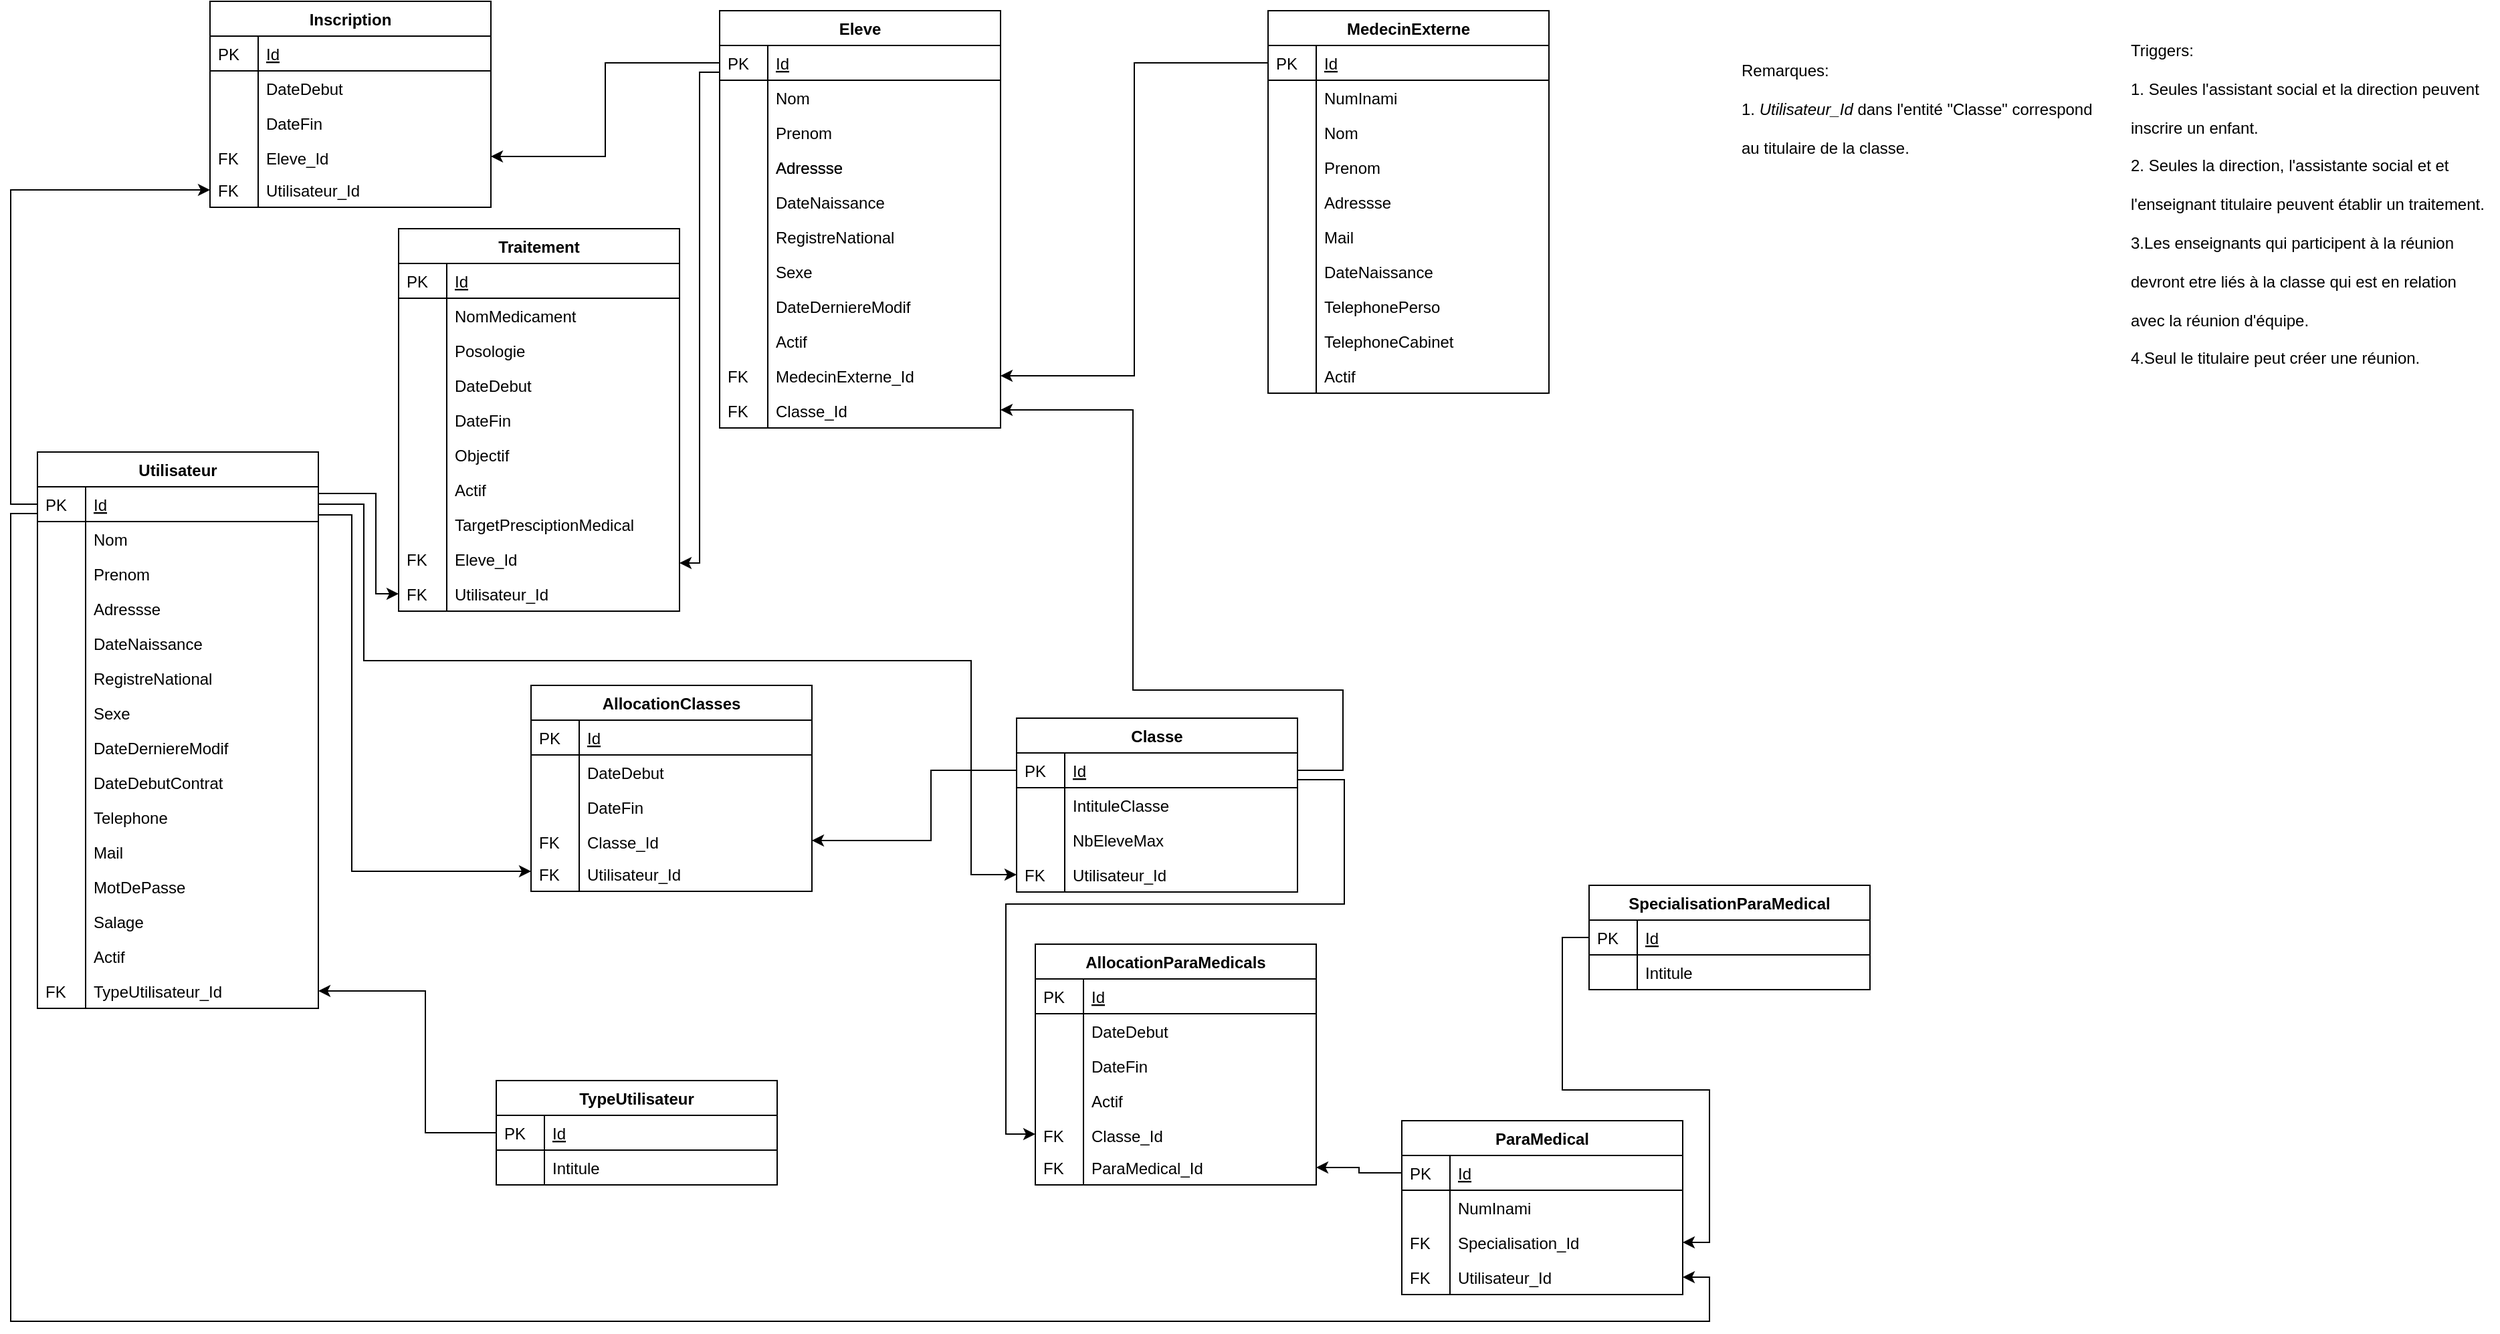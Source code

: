 <mxfile>
    <diagram id="trkcsiYFmEI6NpKlcRJz" name="Page-1">
        <mxGraphModel dx="-384" dy="356" grid="0" gridSize="10" guides="1" tooltips="1" connect="1" arrows="1" fold="1" page="0" pageScale="1" pageWidth="1169" pageHeight="827" math="0" shadow="0">
            <root>
                <mxCell id="0"/>
                <mxCell id="1" parent="0"/>
                <mxCell id="0aXxM7tNw3-ZoR6wABGS-1" value="Eleve" style="swimlane;fontStyle=1;childLayout=stackLayout;horizontal=1;startSize=26;horizontalStack=0;resizeParent=1;resizeLast=0;collapsible=1;marginBottom=0;rounded=0;shadow=0;strokeWidth=1;" parent="1" vertex="1">
                    <mxGeometry x="1740" y="280" width="210" height="312" as="geometry">
                        <mxRectangle x="20" y="80" width="160" height="26" as="alternateBounds"/>
                    </mxGeometry>
                </mxCell>
                <mxCell id="0aXxM7tNw3-ZoR6wABGS-2" value="Id" style="shape=partialRectangle;top=0;left=0;right=0;bottom=1;align=left;verticalAlign=top;fillColor=none;spacingLeft=40;spacingRight=4;overflow=hidden;rotatable=0;points=[[0,0.5],[1,0.5]];portConstraint=eastwest;dropTarget=0;rounded=0;shadow=0;strokeWidth=1;fontStyle=4" parent="0aXxM7tNw3-ZoR6wABGS-1" vertex="1">
                    <mxGeometry y="26" width="210" height="26" as="geometry"/>
                </mxCell>
                <mxCell id="0aXxM7tNw3-ZoR6wABGS-3" value="PK" style="shape=partialRectangle;top=0;left=0;bottom=0;fillColor=none;align=left;verticalAlign=top;spacingLeft=4;spacingRight=4;overflow=hidden;rotatable=0;points=[];portConstraint=eastwest;part=1;" parent="0aXxM7tNw3-ZoR6wABGS-2" vertex="1" connectable="0">
                    <mxGeometry width="36" height="26" as="geometry"/>
                </mxCell>
                <mxCell id="0aXxM7tNw3-ZoR6wABGS-4" value="Nom" style="shape=partialRectangle;top=0;left=0;right=0;bottom=0;align=left;verticalAlign=top;fillColor=none;spacingLeft=40;spacingRight=4;overflow=hidden;rotatable=0;points=[[0,0.5],[1,0.5]];portConstraint=eastwest;dropTarget=0;rounded=0;shadow=0;strokeWidth=1;" parent="0aXxM7tNw3-ZoR6wABGS-1" vertex="1">
                    <mxGeometry y="52" width="210" height="26" as="geometry"/>
                </mxCell>
                <mxCell id="0aXxM7tNw3-ZoR6wABGS-5" value="" style="shape=partialRectangle;top=0;left=0;bottom=0;fillColor=none;align=left;verticalAlign=top;spacingLeft=4;spacingRight=4;overflow=hidden;rotatable=0;points=[];portConstraint=eastwest;part=1;" parent="0aXxM7tNw3-ZoR6wABGS-4" vertex="1" connectable="0">
                    <mxGeometry width="36" height="26" as="geometry"/>
                </mxCell>
                <mxCell id="0aXxM7tNw3-ZoR6wABGS-6" value="Prenom" style="shape=partialRectangle;top=0;left=0;right=0;bottom=0;align=left;verticalAlign=top;fillColor=none;spacingLeft=40;spacingRight=4;overflow=hidden;rotatable=0;points=[[0,0.5],[1,0.5]];portConstraint=eastwest;dropTarget=0;rounded=0;shadow=0;strokeWidth=1;" parent="0aXxM7tNw3-ZoR6wABGS-1" vertex="1">
                    <mxGeometry y="78" width="210" height="26" as="geometry"/>
                </mxCell>
                <mxCell id="0aXxM7tNw3-ZoR6wABGS-7" value="" style="shape=partialRectangle;top=0;left=0;bottom=0;fillColor=none;align=left;verticalAlign=top;spacingLeft=4;spacingRight=4;overflow=hidden;rotatable=0;points=[];portConstraint=eastwest;part=1;" parent="0aXxM7tNw3-ZoR6wABGS-6" vertex="1" connectable="0">
                    <mxGeometry width="36" height="26" as="geometry"/>
                </mxCell>
                <mxCell id="0aXxM7tNw3-ZoR6wABGS-8" value="Adressse" style="shape=partialRectangle;top=0;left=0;right=0;bottom=0;align=left;verticalAlign=top;fillColor=none;spacingLeft=40;spacingRight=4;overflow=hidden;rotatable=0;points=[[0,0.5],[1,0.5]];portConstraint=eastwest;dropTarget=0;rounded=0;shadow=0;strokeWidth=1;" parent="0aXxM7tNw3-ZoR6wABGS-1" vertex="1">
                    <mxGeometry y="104" width="210" height="26" as="geometry"/>
                </mxCell>
                <mxCell id="0aXxM7tNw3-ZoR6wABGS-9" value="" style="shape=partialRectangle;top=0;left=0;bottom=0;fillColor=none;align=left;verticalAlign=top;spacingLeft=4;spacingRight=4;overflow=hidden;rotatable=0;points=[];portConstraint=eastwest;part=1;" parent="0aXxM7tNw3-ZoR6wABGS-8" vertex="1" connectable="0">
                    <mxGeometry width="36" height="26" as="geometry"/>
                </mxCell>
                <mxCell id="0aXxM7tNw3-ZoR6wABGS-18" value="DateNaissance" style="shape=partialRectangle;top=0;left=0;right=0;bottom=0;align=left;verticalAlign=top;fillColor=none;spacingLeft=40;spacingRight=4;overflow=hidden;rotatable=0;points=[[0,0.5],[1,0.5]];portConstraint=eastwest;dropTarget=0;rounded=0;shadow=0;strokeWidth=1;" parent="0aXxM7tNw3-ZoR6wABGS-1" vertex="1">
                    <mxGeometry y="130" width="210" height="26" as="geometry"/>
                </mxCell>
                <mxCell id="0aXxM7tNw3-ZoR6wABGS-19" value="" style="shape=partialRectangle;top=0;left=0;bottom=0;fillColor=none;align=left;verticalAlign=top;spacingLeft=4;spacingRight=4;overflow=hidden;rotatable=0;points=[];portConstraint=eastwest;part=1;" parent="0aXxM7tNw3-ZoR6wABGS-18" vertex="1" connectable="0">
                    <mxGeometry width="36" height="26" as="geometry"/>
                </mxCell>
                <mxCell id="0aXxM7tNw3-ZoR6wABGS-22" value="RegistreNational" style="shape=partialRectangle;top=0;left=0;right=0;bottom=0;align=left;verticalAlign=top;fillColor=none;spacingLeft=40;spacingRight=4;overflow=hidden;rotatable=0;points=[[0,0.5],[1,0.5]];portConstraint=eastwest;dropTarget=0;rounded=0;shadow=0;strokeWidth=1;" parent="0aXxM7tNw3-ZoR6wABGS-1" vertex="1">
                    <mxGeometry y="156" width="210" height="26" as="geometry"/>
                </mxCell>
                <mxCell id="0aXxM7tNw3-ZoR6wABGS-23" value="" style="shape=partialRectangle;top=0;left=0;bottom=0;fillColor=none;align=left;verticalAlign=top;spacingLeft=4;spacingRight=4;overflow=hidden;rotatable=0;points=[];portConstraint=eastwest;part=1;" parent="0aXxM7tNw3-ZoR6wABGS-22" vertex="1" connectable="0">
                    <mxGeometry width="36" height="26" as="geometry"/>
                </mxCell>
                <mxCell id="0aXxM7tNw3-ZoR6wABGS-20" value="Sexe&#10;" style="shape=partialRectangle;top=0;left=0;right=0;bottom=0;align=left;verticalAlign=top;fillColor=none;spacingLeft=40;spacingRight=4;overflow=hidden;rotatable=0;points=[[0,0.5],[1,0.5]];portConstraint=eastwest;dropTarget=0;rounded=0;shadow=0;strokeWidth=1;" parent="0aXxM7tNw3-ZoR6wABGS-1" vertex="1">
                    <mxGeometry y="182" width="210" height="26" as="geometry"/>
                </mxCell>
                <mxCell id="0aXxM7tNw3-ZoR6wABGS-21" value="" style="shape=partialRectangle;top=0;left=0;bottom=0;fillColor=none;align=left;verticalAlign=top;spacingLeft=4;spacingRight=4;overflow=hidden;rotatable=0;points=[];portConstraint=eastwest;part=1;" parent="0aXxM7tNw3-ZoR6wABGS-20" vertex="1" connectable="0">
                    <mxGeometry width="36" height="26" as="geometry"/>
                </mxCell>
                <mxCell id="0aXxM7tNw3-ZoR6wABGS-26" value="DateDerniereModif" style="shape=partialRectangle;top=0;left=0;right=0;bottom=0;align=left;verticalAlign=top;fillColor=none;spacingLeft=40;spacingRight=4;overflow=hidden;rotatable=0;points=[[0,0.5],[1,0.5]];portConstraint=eastwest;dropTarget=0;rounded=0;shadow=0;strokeWidth=1;" parent="0aXxM7tNw3-ZoR6wABGS-1" vertex="1">
                    <mxGeometry y="208" width="210" height="26" as="geometry"/>
                </mxCell>
                <mxCell id="0aXxM7tNw3-ZoR6wABGS-27" value="" style="shape=partialRectangle;top=0;left=0;bottom=0;fillColor=none;align=left;verticalAlign=top;spacingLeft=4;spacingRight=4;overflow=hidden;rotatable=0;points=[];portConstraint=eastwest;part=1;" parent="0aXxM7tNw3-ZoR6wABGS-26" vertex="1" connectable="0">
                    <mxGeometry width="36" height="26" as="geometry"/>
                </mxCell>
                <mxCell id="0aXxM7tNw3-ZoR6wABGS-10" value="Actif" style="shape=partialRectangle;top=0;left=0;right=0;bottom=0;align=left;verticalAlign=top;fillColor=none;spacingLeft=40;spacingRight=4;overflow=hidden;rotatable=0;points=[[0,0.5],[1,0.5]];portConstraint=eastwest;dropTarget=0;rounded=0;shadow=0;strokeWidth=1;" parent="0aXxM7tNw3-ZoR6wABGS-1" vertex="1">
                    <mxGeometry y="234" width="210" height="26" as="geometry"/>
                </mxCell>
                <mxCell id="0aXxM7tNw3-ZoR6wABGS-11" value="" style="shape=partialRectangle;top=0;left=0;bottom=0;fillColor=none;align=left;verticalAlign=top;spacingLeft=4;spacingRight=4;overflow=hidden;rotatable=0;points=[];portConstraint=eastwest;part=1;" parent="0aXxM7tNw3-ZoR6wABGS-10" vertex="1" connectable="0">
                    <mxGeometry width="36" height="26" as="geometry"/>
                </mxCell>
                <mxCell id="0aXxM7tNw3-ZoR6wABGS-53" value="MedecinExterne_Id" style="shape=partialRectangle;top=0;left=0;right=0;bottom=0;align=left;verticalAlign=top;fillColor=none;spacingLeft=40;spacingRight=4;overflow=hidden;rotatable=0;points=[[0,0.5],[1,0.5]];portConstraint=eastwest;dropTarget=0;rounded=0;shadow=0;strokeWidth=1;" parent="0aXxM7tNw3-ZoR6wABGS-1" vertex="1">
                    <mxGeometry y="260" width="210" height="26" as="geometry"/>
                </mxCell>
                <mxCell id="0aXxM7tNw3-ZoR6wABGS-54" value="FK" style="shape=partialRectangle;top=0;left=0;bottom=0;fillColor=none;align=left;verticalAlign=top;spacingLeft=4;spacingRight=4;overflow=hidden;rotatable=0;points=[];portConstraint=eastwest;part=1;" parent="0aXxM7tNw3-ZoR6wABGS-53" vertex="1" connectable="0">
                    <mxGeometry width="36" height="26" as="geometry"/>
                </mxCell>
                <mxCell id="81" value="Classe_Id" style="shape=partialRectangle;top=0;left=0;right=0;bottom=0;align=left;verticalAlign=top;fillColor=none;spacingLeft=40;spacingRight=4;overflow=hidden;rotatable=0;points=[[0,0.5],[1,0.5]];portConstraint=eastwest;dropTarget=0;rounded=0;shadow=0;strokeWidth=1;" parent="0aXxM7tNw3-ZoR6wABGS-1" vertex="1">
                    <mxGeometry y="286" width="210" height="25" as="geometry"/>
                </mxCell>
                <mxCell id="82" value="FK" style="shape=partialRectangle;top=0;left=0;bottom=0;fillColor=none;align=left;verticalAlign=top;spacingLeft=4;spacingRight=4;overflow=hidden;rotatable=0;points=[];portConstraint=eastwest;part=1;" parent="81" vertex="1" connectable="0">
                    <mxGeometry width="36" height="25" as="geometry"/>
                </mxCell>
                <mxCell id="0aXxM7tNw3-ZoR6wABGS-12" value="Adressse" style="shape=partialRectangle;top=0;left=0;right=0;bottom=0;align=left;verticalAlign=top;fillColor=none;spacingLeft=40;spacingRight=4;overflow=hidden;rotatable=0;points=[[0,0.5],[1,0.5]];portConstraint=eastwest;dropTarget=0;rounded=0;shadow=0;strokeWidth=1;" parent="1" vertex="1">
                    <mxGeometry x="1740" y="384" width="210" height="26" as="geometry"/>
                </mxCell>
                <mxCell id="0aXxM7tNw3-ZoR6wABGS-13" value="" style="shape=partialRectangle;top=0;left=0;bottom=0;fillColor=none;align=left;verticalAlign=top;spacingLeft=4;spacingRight=4;overflow=hidden;rotatable=0;points=[];portConstraint=eastwest;part=1;" parent="0aXxM7tNw3-ZoR6wABGS-12" vertex="1" connectable="0">
                    <mxGeometry width="36" height="26" as="geometry"/>
                </mxCell>
                <mxCell id="0aXxM7tNw3-ZoR6wABGS-28" value="MedecinExterne" style="swimlane;fontStyle=1;childLayout=stackLayout;horizontal=1;startSize=26;horizontalStack=0;resizeParent=1;resizeLast=0;collapsible=1;marginBottom=0;rounded=0;shadow=0;strokeWidth=1;" parent="1" vertex="1">
                    <mxGeometry x="2150" y="280" width="210" height="286" as="geometry">
                        <mxRectangle x="20" y="80" width="160" height="26" as="alternateBounds"/>
                    </mxGeometry>
                </mxCell>
                <mxCell id="0aXxM7tNw3-ZoR6wABGS-29" value="Id" style="shape=partialRectangle;top=0;left=0;right=0;bottom=1;align=left;verticalAlign=top;fillColor=none;spacingLeft=40;spacingRight=4;overflow=hidden;rotatable=0;points=[[0,0.5],[1,0.5]];portConstraint=eastwest;dropTarget=0;rounded=0;shadow=0;strokeWidth=1;fontStyle=4" parent="0aXxM7tNw3-ZoR6wABGS-28" vertex="1">
                    <mxGeometry y="26" width="210" height="26" as="geometry"/>
                </mxCell>
                <mxCell id="0aXxM7tNw3-ZoR6wABGS-30" value="PK" style="shape=partialRectangle;top=0;left=0;bottom=0;fillColor=none;align=left;verticalAlign=top;spacingLeft=4;spacingRight=4;overflow=hidden;rotatable=0;points=[];portConstraint=eastwest;part=1;" parent="0aXxM7tNw3-ZoR6wABGS-29" vertex="1" connectable="0">
                    <mxGeometry width="36" height="26" as="geometry"/>
                </mxCell>
                <mxCell id="93" value="NumInami" style="shape=partialRectangle;top=0;left=0;right=0;bottom=0;align=left;verticalAlign=top;fillColor=none;spacingLeft=40;spacingRight=4;overflow=hidden;rotatable=0;points=[[0,0.5],[1,0.5]];portConstraint=eastwest;dropTarget=0;rounded=0;shadow=0;strokeWidth=1;" parent="0aXxM7tNw3-ZoR6wABGS-28" vertex="1">
                    <mxGeometry y="52" width="210" height="26" as="geometry"/>
                </mxCell>
                <mxCell id="94" value="" style="shape=partialRectangle;top=0;left=0;bottom=0;fillColor=none;align=left;verticalAlign=top;spacingLeft=4;spacingRight=4;overflow=hidden;rotatable=0;points=[];portConstraint=eastwest;part=1;" parent="93" vertex="1" connectable="0">
                    <mxGeometry width="36" height="26" as="geometry"/>
                </mxCell>
                <mxCell id="0aXxM7tNw3-ZoR6wABGS-31" value="Nom" style="shape=partialRectangle;top=0;left=0;right=0;bottom=0;align=left;verticalAlign=top;fillColor=none;spacingLeft=40;spacingRight=4;overflow=hidden;rotatable=0;points=[[0,0.5],[1,0.5]];portConstraint=eastwest;dropTarget=0;rounded=0;shadow=0;strokeWidth=1;" parent="0aXxM7tNw3-ZoR6wABGS-28" vertex="1">
                    <mxGeometry y="78" width="210" height="26" as="geometry"/>
                </mxCell>
                <mxCell id="0aXxM7tNw3-ZoR6wABGS-32" value="" style="shape=partialRectangle;top=0;left=0;bottom=0;fillColor=none;align=left;verticalAlign=top;spacingLeft=4;spacingRight=4;overflow=hidden;rotatable=0;points=[];portConstraint=eastwest;part=1;" parent="0aXxM7tNw3-ZoR6wABGS-31" vertex="1" connectable="0">
                    <mxGeometry width="36" height="26" as="geometry"/>
                </mxCell>
                <mxCell id="0aXxM7tNw3-ZoR6wABGS-33" value="Prenom" style="shape=partialRectangle;top=0;left=0;right=0;bottom=0;align=left;verticalAlign=top;fillColor=none;spacingLeft=40;spacingRight=4;overflow=hidden;rotatable=0;points=[[0,0.5],[1,0.5]];portConstraint=eastwest;dropTarget=0;rounded=0;shadow=0;strokeWidth=1;" parent="0aXxM7tNw3-ZoR6wABGS-28" vertex="1">
                    <mxGeometry y="104" width="210" height="26" as="geometry"/>
                </mxCell>
                <mxCell id="0aXxM7tNw3-ZoR6wABGS-34" value="" style="shape=partialRectangle;top=0;left=0;bottom=0;fillColor=none;align=left;verticalAlign=top;spacingLeft=4;spacingRight=4;overflow=hidden;rotatable=0;points=[];portConstraint=eastwest;part=1;" parent="0aXxM7tNw3-ZoR6wABGS-33" vertex="1" connectable="0">
                    <mxGeometry width="36" height="26" as="geometry"/>
                </mxCell>
                <mxCell id="0aXxM7tNw3-ZoR6wABGS-35" value="Adressse" style="shape=partialRectangle;top=0;left=0;right=0;bottom=0;align=left;verticalAlign=top;fillColor=none;spacingLeft=40;spacingRight=4;overflow=hidden;rotatable=0;points=[[0,0.5],[1,0.5]];portConstraint=eastwest;dropTarget=0;rounded=0;shadow=0;strokeWidth=1;" parent="0aXxM7tNw3-ZoR6wABGS-28" vertex="1">
                    <mxGeometry y="130" width="210" height="26" as="geometry"/>
                </mxCell>
                <mxCell id="0aXxM7tNw3-ZoR6wABGS-36" value="" style="shape=partialRectangle;top=0;left=0;bottom=0;fillColor=none;align=left;verticalAlign=top;spacingLeft=4;spacingRight=4;overflow=hidden;rotatable=0;points=[];portConstraint=eastwest;part=1;" parent="0aXxM7tNw3-ZoR6wABGS-35" vertex="1" connectable="0">
                    <mxGeometry width="36" height="26" as="geometry"/>
                </mxCell>
                <mxCell id="91" value="Mail" style="shape=partialRectangle;top=0;left=0;right=0;bottom=0;align=left;verticalAlign=top;fillColor=none;spacingLeft=40;spacingRight=4;overflow=hidden;rotatable=0;points=[[0,0.5],[1,0.5]];portConstraint=eastwest;dropTarget=0;rounded=0;shadow=0;strokeWidth=1;" parent="0aXxM7tNw3-ZoR6wABGS-28" vertex="1">
                    <mxGeometry y="156" width="210" height="26" as="geometry"/>
                </mxCell>
                <mxCell id="92" value="" style="shape=partialRectangle;top=0;left=0;bottom=0;fillColor=none;align=left;verticalAlign=top;spacingLeft=4;spacingRight=4;overflow=hidden;rotatable=0;points=[];portConstraint=eastwest;part=1;" parent="91" vertex="1" connectable="0">
                    <mxGeometry width="36" height="26" as="geometry"/>
                </mxCell>
                <mxCell id="0aXxM7tNw3-ZoR6wABGS-39" value="DateNaissance" style="shape=partialRectangle;top=0;left=0;right=0;bottom=0;align=left;verticalAlign=top;fillColor=none;spacingLeft=40;spacingRight=4;overflow=hidden;rotatable=0;points=[[0,0.5],[1,0.5]];portConstraint=eastwest;dropTarget=0;rounded=0;shadow=0;strokeWidth=1;" parent="0aXxM7tNw3-ZoR6wABGS-28" vertex="1">
                    <mxGeometry y="182" width="210" height="26" as="geometry"/>
                </mxCell>
                <mxCell id="0aXxM7tNw3-ZoR6wABGS-40" value="" style="shape=partialRectangle;top=0;left=0;bottom=0;fillColor=none;align=left;verticalAlign=top;spacingLeft=4;spacingRight=4;overflow=hidden;rotatable=0;points=[];portConstraint=eastwest;part=1;" parent="0aXxM7tNw3-ZoR6wABGS-39" vertex="1" connectable="0">
                    <mxGeometry width="36" height="26" as="geometry"/>
                </mxCell>
                <mxCell id="0aXxM7tNw3-ZoR6wABGS-41" value="TelephonePerso" style="shape=partialRectangle;top=0;left=0;right=0;bottom=0;align=left;verticalAlign=top;fillColor=none;spacingLeft=40;spacingRight=4;overflow=hidden;rotatable=0;points=[[0,0.5],[1,0.5]];portConstraint=eastwest;dropTarget=0;rounded=0;shadow=0;strokeWidth=1;" parent="0aXxM7tNw3-ZoR6wABGS-28" vertex="1">
                    <mxGeometry y="208" width="210" height="26" as="geometry"/>
                </mxCell>
                <mxCell id="0aXxM7tNw3-ZoR6wABGS-42" value="" style="shape=partialRectangle;top=0;left=0;bottom=0;fillColor=none;align=left;verticalAlign=top;spacingLeft=4;spacingRight=4;overflow=hidden;rotatable=0;points=[];portConstraint=eastwest;part=1;" parent="0aXxM7tNw3-ZoR6wABGS-41" vertex="1" connectable="0">
                    <mxGeometry width="36" height="26" as="geometry"/>
                </mxCell>
                <mxCell id="0aXxM7tNw3-ZoR6wABGS-43" value="TelephoneCabinet" style="shape=partialRectangle;top=0;left=0;right=0;bottom=0;align=left;verticalAlign=top;fillColor=none;spacingLeft=40;spacingRight=4;overflow=hidden;rotatable=0;points=[[0,0.5],[1,0.5]];portConstraint=eastwest;dropTarget=0;rounded=0;shadow=0;strokeWidth=1;" parent="0aXxM7tNw3-ZoR6wABGS-28" vertex="1">
                    <mxGeometry y="234" width="210" height="26" as="geometry"/>
                </mxCell>
                <mxCell id="0aXxM7tNw3-ZoR6wABGS-44" value="" style="shape=partialRectangle;top=0;left=0;bottom=0;fillColor=none;align=left;verticalAlign=top;spacingLeft=4;spacingRight=4;overflow=hidden;rotatable=0;points=[];portConstraint=eastwest;part=1;" parent="0aXxM7tNw3-ZoR6wABGS-43" vertex="1" connectable="0">
                    <mxGeometry width="36" height="26" as="geometry"/>
                </mxCell>
                <mxCell id="0aXxM7tNw3-ZoR6wABGS-45" value="Actif" style="shape=partialRectangle;top=0;left=0;right=0;bottom=0;align=left;verticalAlign=top;fillColor=none;spacingLeft=40;spacingRight=4;overflow=hidden;rotatable=0;points=[[0,0.5],[1,0.5]];portConstraint=eastwest;dropTarget=0;rounded=0;shadow=0;strokeWidth=1;" parent="0aXxM7tNw3-ZoR6wABGS-28" vertex="1">
                    <mxGeometry y="260" width="210" height="26" as="geometry"/>
                </mxCell>
                <mxCell id="0aXxM7tNw3-ZoR6wABGS-46" value="" style="shape=partialRectangle;top=0;left=0;bottom=0;fillColor=none;align=left;verticalAlign=top;spacingLeft=4;spacingRight=4;overflow=hidden;rotatable=0;points=[];portConstraint=eastwest;part=1;" parent="0aXxM7tNw3-ZoR6wABGS-45" vertex="1" connectable="0">
                    <mxGeometry width="36" height="26" as="geometry"/>
                </mxCell>
                <mxCell id="0aXxM7tNw3-ZoR6wABGS-55" style="edgeStyle=orthogonalEdgeStyle;rounded=0;orthogonalLoop=1;jettySize=auto;html=1;entryX=1;entryY=0.5;entryDx=0;entryDy=0;" parent="1" source="0aXxM7tNw3-ZoR6wABGS-29" target="0aXxM7tNw3-ZoR6wABGS-53" edge="1">
                    <mxGeometry relative="1" as="geometry"/>
                </mxCell>
                <mxCell id="0aXxM7tNw3-ZoR6wABGS-56" value="Traitement" style="swimlane;fontStyle=1;childLayout=stackLayout;horizontal=1;startSize=26;horizontalStack=0;resizeParent=1;resizeLast=0;collapsible=1;marginBottom=0;rounded=0;shadow=0;strokeWidth=1;" parent="1" vertex="1">
                    <mxGeometry x="1500" y="443" width="210" height="286" as="geometry">
                        <mxRectangle x="20" y="80" width="160" height="26" as="alternateBounds"/>
                    </mxGeometry>
                </mxCell>
                <mxCell id="0aXxM7tNw3-ZoR6wABGS-57" value="Id" style="shape=partialRectangle;top=0;left=0;right=0;bottom=1;align=left;verticalAlign=top;fillColor=none;spacingLeft=40;spacingRight=4;overflow=hidden;rotatable=0;points=[[0,0.5],[1,0.5]];portConstraint=eastwest;dropTarget=0;rounded=0;shadow=0;strokeWidth=1;fontStyle=4" parent="0aXxM7tNw3-ZoR6wABGS-56" vertex="1">
                    <mxGeometry y="26" width="210" height="26" as="geometry"/>
                </mxCell>
                <mxCell id="0aXxM7tNw3-ZoR6wABGS-58" value="PK" style="shape=partialRectangle;top=0;left=0;bottom=0;fillColor=none;align=left;verticalAlign=top;spacingLeft=4;spacingRight=4;overflow=hidden;rotatable=0;points=[];portConstraint=eastwest;part=1;" parent="0aXxM7tNw3-ZoR6wABGS-57" vertex="1" connectable="0">
                    <mxGeometry width="36" height="26" as="geometry"/>
                </mxCell>
                <mxCell id="0aXxM7tNw3-ZoR6wABGS-59" value="NomMedicament" style="shape=partialRectangle;top=0;left=0;right=0;bottom=0;align=left;verticalAlign=top;fillColor=none;spacingLeft=40;spacingRight=4;overflow=hidden;rotatable=0;points=[[0,0.5],[1,0.5]];portConstraint=eastwest;dropTarget=0;rounded=0;shadow=0;strokeWidth=1;" parent="0aXxM7tNw3-ZoR6wABGS-56" vertex="1">
                    <mxGeometry y="52" width="210" height="26" as="geometry"/>
                </mxCell>
                <mxCell id="0aXxM7tNw3-ZoR6wABGS-60" value="" style="shape=partialRectangle;top=0;left=0;bottom=0;fillColor=none;align=left;verticalAlign=top;spacingLeft=4;spacingRight=4;overflow=hidden;rotatable=0;points=[];portConstraint=eastwest;part=1;" parent="0aXxM7tNw3-ZoR6wABGS-59" vertex="1" connectable="0">
                    <mxGeometry width="36" height="26" as="geometry"/>
                </mxCell>
                <mxCell id="0aXxM7tNw3-ZoR6wABGS-61" value="Posologie" style="shape=partialRectangle;top=0;left=0;right=0;bottom=0;align=left;verticalAlign=top;fillColor=none;spacingLeft=40;spacingRight=4;overflow=hidden;rotatable=0;points=[[0,0.5],[1,0.5]];portConstraint=eastwest;dropTarget=0;rounded=0;shadow=0;strokeWidth=1;" parent="0aXxM7tNw3-ZoR6wABGS-56" vertex="1">
                    <mxGeometry y="78" width="210" height="26" as="geometry"/>
                </mxCell>
                <mxCell id="0aXxM7tNw3-ZoR6wABGS-62" value="" style="shape=partialRectangle;top=0;left=0;bottom=0;fillColor=none;align=left;verticalAlign=top;spacingLeft=4;spacingRight=4;overflow=hidden;rotatable=0;points=[];portConstraint=eastwest;part=1;" parent="0aXxM7tNw3-ZoR6wABGS-61" vertex="1" connectable="0">
                    <mxGeometry width="36" height="26" as="geometry"/>
                </mxCell>
                <mxCell id="0aXxM7tNw3-ZoR6wABGS-63" value="DateDebut" style="shape=partialRectangle;top=0;left=0;right=0;bottom=0;align=left;verticalAlign=top;fillColor=none;spacingLeft=40;spacingRight=4;overflow=hidden;rotatable=0;points=[[0,0.5],[1,0.5]];portConstraint=eastwest;dropTarget=0;rounded=0;shadow=0;strokeWidth=1;" parent="0aXxM7tNw3-ZoR6wABGS-56" vertex="1">
                    <mxGeometry y="104" width="210" height="26" as="geometry"/>
                </mxCell>
                <mxCell id="0aXxM7tNw3-ZoR6wABGS-64" value="" style="shape=partialRectangle;top=0;left=0;bottom=0;fillColor=none;align=left;verticalAlign=top;spacingLeft=4;spacingRight=4;overflow=hidden;rotatable=0;points=[];portConstraint=eastwest;part=1;" parent="0aXxM7tNw3-ZoR6wABGS-63" vertex="1" connectable="0">
                    <mxGeometry width="36" height="26" as="geometry"/>
                </mxCell>
                <mxCell id="0aXxM7tNw3-ZoR6wABGS-65" value="DateFin" style="shape=partialRectangle;top=0;left=0;right=0;bottom=0;align=left;verticalAlign=top;fillColor=none;spacingLeft=40;spacingRight=4;overflow=hidden;rotatable=0;points=[[0,0.5],[1,0.5]];portConstraint=eastwest;dropTarget=0;rounded=0;shadow=0;strokeWidth=1;" parent="0aXxM7tNw3-ZoR6wABGS-56" vertex="1">
                    <mxGeometry y="130" width="210" height="26" as="geometry"/>
                </mxCell>
                <mxCell id="0aXxM7tNw3-ZoR6wABGS-66" value="" style="shape=partialRectangle;top=0;left=0;bottom=0;fillColor=none;align=left;verticalAlign=top;spacingLeft=4;spacingRight=4;overflow=hidden;rotatable=0;points=[];portConstraint=eastwest;part=1;" parent="0aXxM7tNw3-ZoR6wABGS-65" vertex="1" connectable="0">
                    <mxGeometry width="36" height="26" as="geometry"/>
                </mxCell>
                <mxCell id="87" value="Objectif" style="shape=partialRectangle;top=0;left=0;right=0;bottom=0;align=left;verticalAlign=top;fillColor=none;spacingLeft=40;spacingRight=4;overflow=hidden;rotatable=0;points=[[0,0.5],[1,0.5]];portConstraint=eastwest;dropTarget=0;rounded=0;shadow=0;strokeWidth=1;" parent="0aXxM7tNw3-ZoR6wABGS-56" vertex="1">
                    <mxGeometry y="156" width="210" height="26" as="geometry"/>
                </mxCell>
                <mxCell id="88" value="" style="shape=partialRectangle;top=0;left=0;bottom=0;fillColor=none;align=left;verticalAlign=top;spacingLeft=4;spacingRight=4;overflow=hidden;rotatable=0;points=[];portConstraint=eastwest;part=1;" parent="87" vertex="1" connectable="0">
                    <mxGeometry width="36" height="26" as="geometry"/>
                </mxCell>
                <mxCell id="0aXxM7tNw3-ZoR6wABGS-69" value="Actif" style="shape=partialRectangle;top=0;left=0;right=0;bottom=0;align=left;verticalAlign=top;fillColor=none;spacingLeft=40;spacingRight=4;overflow=hidden;rotatable=0;points=[[0,0.5],[1,0.5]];portConstraint=eastwest;dropTarget=0;rounded=0;shadow=0;strokeWidth=1;" parent="0aXxM7tNw3-ZoR6wABGS-56" vertex="1">
                    <mxGeometry y="182" width="210" height="26" as="geometry"/>
                </mxCell>
                <mxCell id="0aXxM7tNw3-ZoR6wABGS-70" value="" style="shape=partialRectangle;top=0;left=0;bottom=0;fillColor=none;align=left;verticalAlign=top;spacingLeft=4;spacingRight=4;overflow=hidden;rotatable=0;points=[];portConstraint=eastwest;part=1;" parent="0aXxM7tNw3-ZoR6wABGS-69" vertex="1" connectable="0">
                    <mxGeometry width="36" height="26" as="geometry"/>
                </mxCell>
                <mxCell id="0aXxM7tNw3-ZoR6wABGS-71" value="TargetPresciptionMedical" style="shape=partialRectangle;top=0;left=0;right=0;bottom=0;align=left;verticalAlign=top;fillColor=none;spacingLeft=40;spacingRight=4;overflow=hidden;rotatable=0;points=[[0,0.5],[1,0.5]];portConstraint=eastwest;dropTarget=0;rounded=0;shadow=0;strokeWidth=1;" parent="0aXxM7tNw3-ZoR6wABGS-56" vertex="1">
                    <mxGeometry y="208" width="210" height="26" as="geometry"/>
                </mxCell>
                <mxCell id="0aXxM7tNw3-ZoR6wABGS-72" value="" style="shape=partialRectangle;top=0;left=0;bottom=0;fillColor=none;align=left;verticalAlign=top;spacingLeft=4;spacingRight=4;overflow=hidden;rotatable=0;points=[];portConstraint=eastwest;part=1;" parent="0aXxM7tNw3-ZoR6wABGS-71" vertex="1" connectable="0">
                    <mxGeometry width="36" height="26" as="geometry"/>
                </mxCell>
                <mxCell id="0aXxM7tNw3-ZoR6wABGS-73" value="Eleve_Id" style="shape=partialRectangle;top=0;left=0;right=0;bottom=0;align=left;verticalAlign=top;fillColor=none;spacingLeft=40;spacingRight=4;overflow=hidden;rotatable=0;points=[[0,0.5],[1,0.5]];portConstraint=eastwest;dropTarget=0;rounded=0;shadow=0;strokeWidth=1;" parent="0aXxM7tNw3-ZoR6wABGS-56" vertex="1">
                    <mxGeometry y="234" width="210" height="26" as="geometry"/>
                </mxCell>
                <mxCell id="0aXxM7tNw3-ZoR6wABGS-74" value="FK" style="shape=partialRectangle;top=0;left=0;bottom=0;fillColor=none;align=left;verticalAlign=top;spacingLeft=4;spacingRight=4;overflow=hidden;rotatable=0;points=[];portConstraint=eastwest;part=1;" parent="0aXxM7tNw3-ZoR6wABGS-73" vertex="1" connectable="0">
                    <mxGeometry width="36" height="26" as="geometry"/>
                </mxCell>
                <mxCell id="h8LNyw_z4NjjadAwoo-t-5" value="Utilisateur_Id" style="shape=partialRectangle;top=0;left=0;right=0;bottom=0;align=left;verticalAlign=top;fillColor=none;spacingLeft=40;spacingRight=4;overflow=hidden;rotatable=0;points=[[0,0.5],[1,0.5]];portConstraint=eastwest;dropTarget=0;rounded=0;shadow=0;strokeWidth=1;" parent="0aXxM7tNw3-ZoR6wABGS-56" vertex="1">
                    <mxGeometry y="260" width="210" height="26" as="geometry"/>
                </mxCell>
                <mxCell id="h8LNyw_z4NjjadAwoo-t-6" value="FK" style="shape=partialRectangle;top=0;left=0;bottom=0;fillColor=none;align=left;verticalAlign=top;spacingLeft=4;spacingRight=4;overflow=hidden;rotatable=0;points=[];portConstraint=eastwest;part=1;" parent="h8LNyw_z4NjjadAwoo-t-5" vertex="1" connectable="0">
                    <mxGeometry width="36" height="26" as="geometry"/>
                </mxCell>
                <mxCell id="0aXxM7tNw3-ZoR6wABGS-76" value="Utilisateur" style="swimlane;fontStyle=1;childLayout=stackLayout;horizontal=1;startSize=26;horizontalStack=0;resizeParent=1;resizeLast=0;collapsible=1;marginBottom=0;rounded=0;shadow=0;strokeWidth=1;" parent="1" vertex="1">
                    <mxGeometry x="1230" y="610" width="210" height="416" as="geometry">
                        <mxRectangle x="20" y="80" width="160" height="26" as="alternateBounds"/>
                    </mxGeometry>
                </mxCell>
                <mxCell id="0aXxM7tNw3-ZoR6wABGS-77" value="Id" style="shape=partialRectangle;top=0;left=0;right=0;bottom=1;align=left;verticalAlign=top;fillColor=none;spacingLeft=40;spacingRight=4;overflow=hidden;rotatable=0;points=[[0,0.5],[1,0.5]];portConstraint=eastwest;dropTarget=0;rounded=0;shadow=0;strokeWidth=1;fontStyle=4" parent="0aXxM7tNw3-ZoR6wABGS-76" vertex="1">
                    <mxGeometry y="26" width="210" height="26" as="geometry"/>
                </mxCell>
                <mxCell id="0aXxM7tNw3-ZoR6wABGS-78" value="PK" style="shape=partialRectangle;top=0;left=0;bottom=0;fillColor=none;align=left;verticalAlign=top;spacingLeft=4;spacingRight=4;overflow=hidden;rotatable=0;points=[];portConstraint=eastwest;part=1;" parent="0aXxM7tNw3-ZoR6wABGS-77" vertex="1" connectable="0">
                    <mxGeometry width="36" height="26" as="geometry"/>
                </mxCell>
                <mxCell id="0aXxM7tNw3-ZoR6wABGS-79" value="Nom" style="shape=partialRectangle;top=0;left=0;right=0;bottom=0;align=left;verticalAlign=top;fillColor=none;spacingLeft=40;spacingRight=4;overflow=hidden;rotatable=0;points=[[0,0.5],[1,0.5]];portConstraint=eastwest;dropTarget=0;rounded=0;shadow=0;strokeWidth=1;" parent="0aXxM7tNw3-ZoR6wABGS-76" vertex="1">
                    <mxGeometry y="52" width="210" height="26" as="geometry"/>
                </mxCell>
                <mxCell id="0aXxM7tNw3-ZoR6wABGS-80" value="" style="shape=partialRectangle;top=0;left=0;bottom=0;fillColor=none;align=left;verticalAlign=top;spacingLeft=4;spacingRight=4;overflow=hidden;rotatable=0;points=[];portConstraint=eastwest;part=1;" parent="0aXxM7tNw3-ZoR6wABGS-79" vertex="1" connectable="0">
                    <mxGeometry width="36" height="26" as="geometry"/>
                </mxCell>
                <mxCell id="0aXxM7tNw3-ZoR6wABGS-81" value="Prenom" style="shape=partialRectangle;top=0;left=0;right=0;bottom=0;align=left;verticalAlign=top;fillColor=none;spacingLeft=40;spacingRight=4;overflow=hidden;rotatable=0;points=[[0,0.5],[1,0.5]];portConstraint=eastwest;dropTarget=0;rounded=0;shadow=0;strokeWidth=1;" parent="0aXxM7tNw3-ZoR6wABGS-76" vertex="1">
                    <mxGeometry y="78" width="210" height="26" as="geometry"/>
                </mxCell>
                <mxCell id="0aXxM7tNw3-ZoR6wABGS-82" value="" style="shape=partialRectangle;top=0;left=0;bottom=0;fillColor=none;align=left;verticalAlign=top;spacingLeft=4;spacingRight=4;overflow=hidden;rotatable=0;points=[];portConstraint=eastwest;part=1;" parent="0aXxM7tNw3-ZoR6wABGS-81" vertex="1" connectable="0">
                    <mxGeometry width="36" height="26" as="geometry"/>
                </mxCell>
                <mxCell id="0aXxM7tNw3-ZoR6wABGS-83" value="Adressse" style="shape=partialRectangle;top=0;left=0;right=0;bottom=0;align=left;verticalAlign=top;fillColor=none;spacingLeft=40;spacingRight=4;overflow=hidden;rotatable=0;points=[[0,0.5],[1,0.5]];portConstraint=eastwest;dropTarget=0;rounded=0;shadow=0;strokeWidth=1;" parent="0aXxM7tNw3-ZoR6wABGS-76" vertex="1">
                    <mxGeometry y="104" width="210" height="26" as="geometry"/>
                </mxCell>
                <mxCell id="0aXxM7tNw3-ZoR6wABGS-84" value="" style="shape=partialRectangle;top=0;left=0;bottom=0;fillColor=none;align=left;verticalAlign=top;spacingLeft=4;spacingRight=4;overflow=hidden;rotatable=0;points=[];portConstraint=eastwest;part=1;" parent="0aXxM7tNw3-ZoR6wABGS-83" vertex="1" connectable="0">
                    <mxGeometry width="36" height="26" as="geometry"/>
                </mxCell>
                <mxCell id="0aXxM7tNw3-ZoR6wABGS-85" value="DateNaissance" style="shape=partialRectangle;top=0;left=0;right=0;bottom=0;align=left;verticalAlign=top;fillColor=none;spacingLeft=40;spacingRight=4;overflow=hidden;rotatable=0;points=[[0,0.5],[1,0.5]];portConstraint=eastwest;dropTarget=0;rounded=0;shadow=0;strokeWidth=1;" parent="0aXxM7tNw3-ZoR6wABGS-76" vertex="1">
                    <mxGeometry y="130" width="210" height="26" as="geometry"/>
                </mxCell>
                <mxCell id="0aXxM7tNw3-ZoR6wABGS-86" value="" style="shape=partialRectangle;top=0;left=0;bottom=0;fillColor=none;align=left;verticalAlign=top;spacingLeft=4;spacingRight=4;overflow=hidden;rotatable=0;points=[];portConstraint=eastwest;part=1;" parent="0aXxM7tNw3-ZoR6wABGS-85" vertex="1" connectable="0">
                    <mxGeometry width="36" height="26" as="geometry"/>
                </mxCell>
                <mxCell id="0aXxM7tNw3-ZoR6wABGS-87" value="RegistreNational" style="shape=partialRectangle;top=0;left=0;right=0;bottom=0;align=left;verticalAlign=top;fillColor=none;spacingLeft=40;spacingRight=4;overflow=hidden;rotatable=0;points=[[0,0.5],[1,0.5]];portConstraint=eastwest;dropTarget=0;rounded=0;shadow=0;strokeWidth=1;" parent="0aXxM7tNw3-ZoR6wABGS-76" vertex="1">
                    <mxGeometry y="156" width="210" height="26" as="geometry"/>
                </mxCell>
                <mxCell id="0aXxM7tNw3-ZoR6wABGS-88" value="" style="shape=partialRectangle;top=0;left=0;bottom=0;fillColor=none;align=left;verticalAlign=top;spacingLeft=4;spacingRight=4;overflow=hidden;rotatable=0;points=[];portConstraint=eastwest;part=1;" parent="0aXxM7tNw3-ZoR6wABGS-87" vertex="1" connectable="0">
                    <mxGeometry width="36" height="26" as="geometry"/>
                </mxCell>
                <mxCell id="0aXxM7tNw3-ZoR6wABGS-89" value="Sexe&#10;" style="shape=partialRectangle;top=0;left=0;right=0;bottom=0;align=left;verticalAlign=top;fillColor=none;spacingLeft=40;spacingRight=4;overflow=hidden;rotatable=0;points=[[0,0.5],[1,0.5]];portConstraint=eastwest;dropTarget=0;rounded=0;shadow=0;strokeWidth=1;" parent="0aXxM7tNw3-ZoR6wABGS-76" vertex="1">
                    <mxGeometry y="182" width="210" height="26" as="geometry"/>
                </mxCell>
                <mxCell id="0aXxM7tNw3-ZoR6wABGS-90" value="" style="shape=partialRectangle;top=0;left=0;bottom=0;fillColor=none;align=left;verticalAlign=top;spacingLeft=4;spacingRight=4;overflow=hidden;rotatable=0;points=[];portConstraint=eastwest;part=1;" parent="0aXxM7tNw3-ZoR6wABGS-89" vertex="1" connectable="0">
                    <mxGeometry width="36" height="26" as="geometry"/>
                </mxCell>
                <mxCell id="0aXxM7tNw3-ZoR6wABGS-93" value="DateDerniereModif" style="shape=partialRectangle;top=0;left=0;right=0;bottom=0;align=left;verticalAlign=top;fillColor=none;spacingLeft=40;spacingRight=4;overflow=hidden;rotatable=0;points=[[0,0.5],[1,0.5]];portConstraint=eastwest;dropTarget=0;rounded=0;shadow=0;strokeWidth=1;" parent="0aXxM7tNw3-ZoR6wABGS-76" vertex="1">
                    <mxGeometry y="208" width="210" height="26" as="geometry"/>
                </mxCell>
                <mxCell id="0aXxM7tNw3-ZoR6wABGS-94" value="" style="shape=partialRectangle;top=0;left=0;bottom=0;fillColor=none;align=left;verticalAlign=top;spacingLeft=4;spacingRight=4;overflow=hidden;rotatable=0;points=[];portConstraint=eastwest;part=1;" parent="0aXxM7tNw3-ZoR6wABGS-93" vertex="1" connectable="0">
                    <mxGeometry width="36" height="26" as="geometry"/>
                </mxCell>
                <mxCell id="0aXxM7tNw3-ZoR6wABGS-146" value="DateDebutContrat" style="shape=partialRectangle;top=0;left=0;right=0;bottom=0;align=left;verticalAlign=top;fillColor=none;spacingLeft=40;spacingRight=4;overflow=hidden;rotatable=0;points=[[0,0.5],[1,0.5]];portConstraint=eastwest;dropTarget=0;rounded=0;shadow=0;strokeWidth=1;" parent="0aXxM7tNw3-ZoR6wABGS-76" vertex="1">
                    <mxGeometry y="234" width="210" height="26" as="geometry"/>
                </mxCell>
                <mxCell id="0aXxM7tNw3-ZoR6wABGS-147" value="" style="shape=partialRectangle;top=0;left=0;bottom=0;fillColor=none;align=left;verticalAlign=top;spacingLeft=4;spacingRight=4;overflow=hidden;rotatable=0;points=[];portConstraint=eastwest;part=1;" parent="0aXxM7tNw3-ZoR6wABGS-146" vertex="1" connectable="0">
                    <mxGeometry width="36" height="26" as="geometry"/>
                </mxCell>
                <mxCell id="0aXxM7tNw3-ZoR6wABGS-95" value="Telephone" style="shape=partialRectangle;top=0;left=0;right=0;bottom=0;align=left;verticalAlign=top;fillColor=none;spacingLeft=40;spacingRight=4;overflow=hidden;rotatable=0;points=[[0,0.5],[1,0.5]];portConstraint=eastwest;dropTarget=0;rounded=0;shadow=0;strokeWidth=1;" parent="0aXxM7tNw3-ZoR6wABGS-76" vertex="1">
                    <mxGeometry y="260" width="210" height="26" as="geometry"/>
                </mxCell>
                <mxCell id="0aXxM7tNw3-ZoR6wABGS-96" value="" style="shape=partialRectangle;top=0;left=0;bottom=0;fillColor=none;align=left;verticalAlign=top;spacingLeft=4;spacingRight=4;overflow=hidden;rotatable=0;points=[];portConstraint=eastwest;part=1;" parent="0aXxM7tNw3-ZoR6wABGS-95" vertex="1" connectable="0">
                    <mxGeometry width="36" height="26" as="geometry"/>
                </mxCell>
                <mxCell id="0aXxM7tNw3-ZoR6wABGS-148" value="Mail" style="shape=partialRectangle;top=0;left=0;right=0;bottom=0;align=left;verticalAlign=top;fillColor=none;spacingLeft=40;spacingRight=4;overflow=hidden;rotatable=0;points=[[0,0.5],[1,0.5]];portConstraint=eastwest;dropTarget=0;rounded=0;shadow=0;strokeWidth=1;" parent="0aXxM7tNw3-ZoR6wABGS-76" vertex="1">
                    <mxGeometry y="286" width="210" height="26" as="geometry"/>
                </mxCell>
                <mxCell id="0aXxM7tNw3-ZoR6wABGS-149" value="" style="shape=partialRectangle;top=0;left=0;bottom=0;fillColor=none;align=left;verticalAlign=top;spacingLeft=4;spacingRight=4;overflow=hidden;rotatable=0;points=[];portConstraint=eastwest;part=1;" parent="0aXxM7tNw3-ZoR6wABGS-148" vertex="1" connectable="0">
                    <mxGeometry width="36" height="26" as="geometry"/>
                </mxCell>
                <mxCell id="0aXxM7tNw3-ZoR6wABGS-152" value="MotDePasse" style="shape=partialRectangle;top=0;left=0;right=0;bottom=0;align=left;verticalAlign=top;fillColor=none;spacingLeft=40;spacingRight=4;overflow=hidden;rotatable=0;points=[[0,0.5],[1,0.5]];portConstraint=eastwest;dropTarget=0;rounded=0;shadow=0;strokeWidth=1;" parent="0aXxM7tNw3-ZoR6wABGS-76" vertex="1">
                    <mxGeometry y="312" width="210" height="26" as="geometry"/>
                </mxCell>
                <mxCell id="0aXxM7tNw3-ZoR6wABGS-153" value="" style="shape=partialRectangle;top=0;left=0;bottom=0;fillColor=none;align=left;verticalAlign=top;spacingLeft=4;spacingRight=4;overflow=hidden;rotatable=0;points=[];portConstraint=eastwest;part=1;" parent="0aXxM7tNw3-ZoR6wABGS-152" vertex="1" connectable="0">
                    <mxGeometry width="36" height="26" as="geometry"/>
                </mxCell>
                <mxCell id="0aXxM7tNw3-ZoR6wABGS-150" value="Salage" style="shape=partialRectangle;top=0;left=0;right=0;bottom=0;align=left;verticalAlign=top;fillColor=none;spacingLeft=40;spacingRight=4;overflow=hidden;rotatable=0;points=[[0,0.5],[1,0.5]];portConstraint=eastwest;dropTarget=0;rounded=0;shadow=0;strokeWidth=1;" parent="0aXxM7tNw3-ZoR6wABGS-76" vertex="1">
                    <mxGeometry y="338" width="210" height="26" as="geometry"/>
                </mxCell>
                <mxCell id="0aXxM7tNw3-ZoR6wABGS-151" value="" style="shape=partialRectangle;top=0;left=0;bottom=0;fillColor=none;align=left;verticalAlign=top;spacingLeft=4;spacingRight=4;overflow=hidden;rotatable=0;points=[];portConstraint=eastwest;part=1;" parent="0aXxM7tNw3-ZoR6wABGS-150" vertex="1" connectable="0">
                    <mxGeometry width="36" height="26" as="geometry"/>
                </mxCell>
                <mxCell id="0aXxM7tNw3-ZoR6wABGS-97" value="Actif" style="shape=partialRectangle;top=0;left=0;right=0;bottom=0;align=left;verticalAlign=top;fillColor=none;spacingLeft=40;spacingRight=4;overflow=hidden;rotatable=0;points=[[0,0.5],[1,0.5]];portConstraint=eastwest;dropTarget=0;rounded=0;shadow=0;strokeWidth=1;" parent="0aXxM7tNw3-ZoR6wABGS-76" vertex="1">
                    <mxGeometry y="364" width="210" height="26" as="geometry"/>
                </mxCell>
                <mxCell id="0aXxM7tNw3-ZoR6wABGS-98" value="" style="shape=partialRectangle;top=0;left=0;bottom=0;fillColor=none;align=left;verticalAlign=top;spacingLeft=4;spacingRight=4;overflow=hidden;rotatable=0;points=[];portConstraint=eastwest;part=1;" parent="0aXxM7tNw3-ZoR6wABGS-97" vertex="1" connectable="0">
                    <mxGeometry width="36" height="26" as="geometry"/>
                </mxCell>
                <mxCell id="100" value="TypeUtilisateur_Id" style="shape=partialRectangle;top=0;left=0;right=0;bottom=0;align=left;verticalAlign=top;fillColor=none;spacingLeft=40;spacingRight=4;overflow=hidden;rotatable=0;points=[[0,0.5],[1,0.5]];portConstraint=eastwest;dropTarget=0;rounded=0;shadow=0;strokeWidth=1;" parent="0aXxM7tNw3-ZoR6wABGS-76" vertex="1">
                    <mxGeometry y="390" width="210" height="26" as="geometry"/>
                </mxCell>
                <mxCell id="101" value="FK" style="shape=partialRectangle;top=0;left=0;bottom=0;fillColor=none;align=left;verticalAlign=top;spacingLeft=4;spacingRight=4;overflow=hidden;rotatable=0;points=[];portConstraint=eastwest;part=1;" parent="100" vertex="1" connectable="0">
                    <mxGeometry width="36" height="26" as="geometry"/>
                </mxCell>
                <mxCell id="0aXxM7tNw3-ZoR6wABGS-154" value="Inscription" style="swimlane;fontStyle=1;childLayout=stackLayout;horizontal=1;startSize=26;horizontalStack=0;resizeParent=1;resizeLast=0;collapsible=1;marginBottom=0;rounded=0;shadow=0;strokeWidth=1;" parent="1" vertex="1">
                    <mxGeometry x="1359" y="273" width="210" height="154" as="geometry">
                        <mxRectangle x="20" y="80" width="160" height="26" as="alternateBounds"/>
                    </mxGeometry>
                </mxCell>
                <mxCell id="0aXxM7tNw3-ZoR6wABGS-155" value="Id" style="shape=partialRectangle;top=0;left=0;right=0;bottom=1;align=left;verticalAlign=top;fillColor=none;spacingLeft=40;spacingRight=4;overflow=hidden;rotatable=0;points=[[0,0.5],[1,0.5]];portConstraint=eastwest;dropTarget=0;rounded=0;shadow=0;strokeWidth=1;fontStyle=4" parent="0aXxM7tNw3-ZoR6wABGS-154" vertex="1">
                    <mxGeometry y="26" width="210" height="26" as="geometry"/>
                </mxCell>
                <mxCell id="0aXxM7tNw3-ZoR6wABGS-156" value="PK" style="shape=partialRectangle;top=0;left=0;bottom=0;fillColor=none;align=left;verticalAlign=top;spacingLeft=4;spacingRight=4;overflow=hidden;rotatable=0;points=[];portConstraint=eastwest;part=1;" parent="0aXxM7tNw3-ZoR6wABGS-155" vertex="1" connectable="0">
                    <mxGeometry width="36" height="26" as="geometry"/>
                </mxCell>
                <mxCell id="0aXxM7tNw3-ZoR6wABGS-24" value="DateDebut" style="shape=partialRectangle;top=0;left=0;right=0;bottom=0;align=left;verticalAlign=top;fillColor=none;spacingLeft=40;spacingRight=4;overflow=hidden;rotatable=0;points=[[0,0.5],[1,0.5]];portConstraint=eastwest;dropTarget=0;rounded=0;shadow=0;strokeWidth=1;" parent="0aXxM7tNw3-ZoR6wABGS-154" vertex="1">
                    <mxGeometry y="52" width="210" height="26" as="geometry"/>
                </mxCell>
                <mxCell id="0aXxM7tNw3-ZoR6wABGS-25" value="" style="shape=partialRectangle;top=0;left=0;bottom=0;fillColor=none;align=left;verticalAlign=top;spacingLeft=4;spacingRight=4;overflow=hidden;rotatable=0;points=[];portConstraint=eastwest;part=1;" parent="0aXxM7tNw3-ZoR6wABGS-24" vertex="1" connectable="0">
                    <mxGeometry width="36" height="26" as="geometry"/>
                </mxCell>
                <mxCell id="0aXxM7tNw3-ZoR6wABGS-177" value="DateFin" style="shape=partialRectangle;top=0;left=0;right=0;bottom=0;align=left;verticalAlign=top;fillColor=none;spacingLeft=40;spacingRight=4;overflow=hidden;rotatable=0;points=[[0,0.5],[1,0.5]];portConstraint=eastwest;dropTarget=0;rounded=0;shadow=0;strokeWidth=1;" parent="0aXxM7tNw3-ZoR6wABGS-154" vertex="1">
                    <mxGeometry y="78" width="210" height="26" as="geometry"/>
                </mxCell>
                <mxCell id="0aXxM7tNw3-ZoR6wABGS-178" value="" style="shape=partialRectangle;top=0;left=0;bottom=0;fillColor=none;align=left;verticalAlign=top;spacingLeft=4;spacingRight=4;overflow=hidden;rotatable=0;points=[];portConstraint=eastwest;part=1;" parent="0aXxM7tNw3-ZoR6wABGS-177" vertex="1" connectable="0">
                    <mxGeometry width="36" height="26" as="geometry"/>
                </mxCell>
                <mxCell id="0aXxM7tNw3-ZoR6wABGS-173" value="Eleve_Id" style="shape=partialRectangle;top=0;left=0;right=0;bottom=0;align=left;verticalAlign=top;fillColor=none;spacingLeft=40;spacingRight=4;overflow=hidden;rotatable=0;points=[[0,0.5],[1,0.5]];portConstraint=eastwest;dropTarget=0;rounded=0;shadow=0;strokeWidth=1;" parent="0aXxM7tNw3-ZoR6wABGS-154" vertex="1">
                    <mxGeometry y="104" width="210" height="24" as="geometry"/>
                </mxCell>
                <mxCell id="0aXxM7tNw3-ZoR6wABGS-174" value="FK" style="shape=partialRectangle;top=0;left=0;bottom=0;fillColor=none;align=left;verticalAlign=top;spacingLeft=4;spacingRight=4;overflow=hidden;rotatable=0;points=[];portConstraint=eastwest;part=1;" parent="0aXxM7tNw3-ZoR6wABGS-173" vertex="1" connectable="0">
                    <mxGeometry width="36" height="24" as="geometry"/>
                </mxCell>
                <mxCell id="0aXxM7tNw3-ZoR6wABGS-175" value="Utilisateur_Id" style="shape=partialRectangle;top=0;left=0;right=0;bottom=0;align=left;verticalAlign=top;fillColor=none;spacingLeft=40;spacingRight=4;overflow=hidden;rotatable=0;points=[[0,0.5],[1,0.5]];portConstraint=eastwest;dropTarget=0;rounded=0;shadow=0;strokeWidth=1;" parent="0aXxM7tNw3-ZoR6wABGS-154" vertex="1">
                    <mxGeometry y="128" width="210" height="26" as="geometry"/>
                </mxCell>
                <mxCell id="0aXxM7tNw3-ZoR6wABGS-176" value="FK" style="shape=partialRectangle;top=0;left=0;bottom=0;fillColor=none;align=left;verticalAlign=top;spacingLeft=4;spacingRight=4;overflow=hidden;rotatable=0;points=[];portConstraint=eastwest;part=1;" parent="0aXxM7tNw3-ZoR6wABGS-175" vertex="1" connectable="0">
                    <mxGeometry width="36" height="26" as="geometry"/>
                </mxCell>
                <mxCell id="0aXxM7tNw3-ZoR6wABGS-260" value="ParaMedical" style="swimlane;fontStyle=1;childLayout=stackLayout;horizontal=1;startSize=26;horizontalStack=0;resizeParent=1;resizeLast=0;collapsible=1;marginBottom=0;rounded=0;shadow=0;strokeWidth=1;" parent="1" vertex="1">
                    <mxGeometry x="2250" y="1110" width="210" height="130" as="geometry">
                        <mxRectangle x="20" y="80" width="160" height="26" as="alternateBounds"/>
                    </mxGeometry>
                </mxCell>
                <mxCell id="0aXxM7tNw3-ZoR6wABGS-261" value="Id" style="shape=partialRectangle;top=0;left=0;right=0;bottom=1;align=left;verticalAlign=top;fillColor=none;spacingLeft=40;spacingRight=4;overflow=hidden;rotatable=0;points=[[0,0.5],[1,0.5]];portConstraint=eastwest;dropTarget=0;rounded=0;shadow=0;strokeWidth=1;fontStyle=4" parent="0aXxM7tNw3-ZoR6wABGS-260" vertex="1">
                    <mxGeometry y="26" width="210" height="26" as="geometry"/>
                </mxCell>
                <mxCell id="0aXxM7tNw3-ZoR6wABGS-262" value="PK" style="shape=partialRectangle;top=0;left=0;bottom=0;fillColor=none;align=left;verticalAlign=top;spacingLeft=4;spacingRight=4;overflow=hidden;rotatable=0;points=[];portConstraint=eastwest;part=1;" parent="0aXxM7tNw3-ZoR6wABGS-261" vertex="1" connectable="0">
                    <mxGeometry width="36" height="26" as="geometry"/>
                </mxCell>
                <mxCell id="0aXxM7tNw3-ZoR6wABGS-291" value="NumInami" style="shape=partialRectangle;top=0;left=0;right=0;bottom=0;align=left;verticalAlign=top;fillColor=none;spacingLeft=40;spacingRight=4;overflow=hidden;rotatable=0;points=[[0,0.5],[1,0.5]];portConstraint=eastwest;dropTarget=0;rounded=0;shadow=0;strokeWidth=1;" parent="0aXxM7tNw3-ZoR6wABGS-260" vertex="1">
                    <mxGeometry y="52" width="210" height="26" as="geometry"/>
                </mxCell>
                <mxCell id="0aXxM7tNw3-ZoR6wABGS-292" value="" style="shape=partialRectangle;top=0;left=0;bottom=0;fillColor=none;align=left;verticalAlign=top;spacingLeft=4;spacingRight=4;overflow=hidden;rotatable=0;points=[];portConstraint=eastwest;part=1;" parent="0aXxM7tNw3-ZoR6wABGS-291" vertex="1" connectable="0">
                    <mxGeometry width="36" height="26" as="geometry"/>
                </mxCell>
                <mxCell id="0aXxM7tNw3-ZoR6wABGS-293" value="Specialisation_Id" style="shape=partialRectangle;top=0;left=0;right=0;bottom=0;align=left;verticalAlign=top;fillColor=none;spacingLeft=40;spacingRight=4;overflow=hidden;rotatable=0;points=[[0,0.5],[1,0.5]];portConstraint=eastwest;dropTarget=0;rounded=0;shadow=0;strokeWidth=1;" parent="0aXxM7tNw3-ZoR6wABGS-260" vertex="1">
                    <mxGeometry y="78" width="210" height="26" as="geometry"/>
                </mxCell>
                <mxCell id="0aXxM7tNw3-ZoR6wABGS-294" value="FK" style="shape=partialRectangle;top=0;left=0;bottom=0;fillColor=none;align=left;verticalAlign=top;spacingLeft=4;spacingRight=4;overflow=hidden;rotatable=0;points=[];portConstraint=eastwest;part=1;" parent="0aXxM7tNw3-ZoR6wABGS-293" vertex="1" connectable="0">
                    <mxGeometry width="36" height="26" as="geometry"/>
                </mxCell>
                <mxCell id="Ny6uk2lgKh3K1KJYJZhL-2" value="Utilisateur_Id" style="shape=partialRectangle;top=0;left=0;right=0;bottom=0;align=left;verticalAlign=top;fillColor=none;spacingLeft=40;spacingRight=4;overflow=hidden;rotatable=0;points=[[0,0.5],[1,0.5]];portConstraint=eastwest;dropTarget=0;rounded=0;shadow=0;strokeWidth=1;" parent="0aXxM7tNw3-ZoR6wABGS-260" vertex="1">
                    <mxGeometry y="104" width="210" height="26" as="geometry"/>
                </mxCell>
                <mxCell id="Ny6uk2lgKh3K1KJYJZhL-3" value="FK" style="shape=partialRectangle;top=0;left=0;bottom=0;fillColor=none;align=left;verticalAlign=top;spacingLeft=4;spacingRight=4;overflow=hidden;rotatable=0;points=[];portConstraint=eastwest;part=1;" parent="Ny6uk2lgKh3K1KJYJZhL-2" vertex="1" connectable="0">
                    <mxGeometry width="36" height="26" as="geometry"/>
                </mxCell>
                <mxCell id="0aXxM7tNw3-ZoR6wABGS-295" value="SpecialisationParaMedical" style="swimlane;fontStyle=1;childLayout=stackLayout;horizontal=1;startSize=26;horizontalStack=0;resizeParent=1;resizeLast=0;collapsible=1;marginBottom=0;rounded=0;shadow=0;strokeWidth=1;" parent="1" vertex="1">
                    <mxGeometry x="2390" y="934" width="210" height="78" as="geometry">
                        <mxRectangle x="20" y="80" width="160" height="26" as="alternateBounds"/>
                    </mxGeometry>
                </mxCell>
                <mxCell id="0aXxM7tNw3-ZoR6wABGS-296" value="Id" style="shape=partialRectangle;top=0;left=0;right=0;bottom=1;align=left;verticalAlign=top;fillColor=none;spacingLeft=40;spacingRight=4;overflow=hidden;rotatable=0;points=[[0,0.5],[1,0.5]];portConstraint=eastwest;dropTarget=0;rounded=0;shadow=0;strokeWidth=1;fontStyle=4" parent="0aXxM7tNw3-ZoR6wABGS-295" vertex="1">
                    <mxGeometry y="26" width="210" height="26" as="geometry"/>
                </mxCell>
                <mxCell id="0aXxM7tNw3-ZoR6wABGS-297" value="PK" style="shape=partialRectangle;top=0;left=0;bottom=0;fillColor=none;align=left;verticalAlign=top;spacingLeft=4;spacingRight=4;overflow=hidden;rotatable=0;points=[];portConstraint=eastwest;part=1;" parent="0aXxM7tNw3-ZoR6wABGS-296" vertex="1" connectable="0">
                    <mxGeometry width="36" height="26" as="geometry"/>
                </mxCell>
                <mxCell id="0aXxM7tNw3-ZoR6wABGS-302" value="Intitule" style="shape=partialRectangle;top=0;left=0;right=0;bottom=0;align=left;verticalAlign=top;fillColor=none;spacingLeft=40;spacingRight=4;overflow=hidden;rotatable=0;points=[[0,0.5],[1,0.5]];portConstraint=eastwest;dropTarget=0;rounded=0;shadow=0;strokeWidth=1;" parent="0aXxM7tNw3-ZoR6wABGS-295" vertex="1">
                    <mxGeometry y="52" width="210" height="26" as="geometry"/>
                </mxCell>
                <mxCell id="0aXxM7tNw3-ZoR6wABGS-303" value="" style="shape=partialRectangle;top=0;left=0;bottom=0;fillColor=none;align=left;verticalAlign=top;spacingLeft=4;spacingRight=4;overflow=hidden;rotatable=0;points=[];portConstraint=eastwest;part=1;" parent="0aXxM7tNw3-ZoR6wABGS-302" vertex="1" connectable="0">
                    <mxGeometry width="36" height="26" as="geometry"/>
                </mxCell>
                <mxCell id="h8LNyw_z4NjjadAwoo-t-7" style="edgeStyle=orthogonalEdgeStyle;rounded=0;orthogonalLoop=1;jettySize=auto;html=1;entryX=0;entryY=0.5;entryDx=0;entryDy=0;" parent="1" target="h8LNyw_z4NjjadAwoo-t-5" edge="1">
                    <mxGeometry relative="1" as="geometry">
                        <mxPoint x="1440" y="641" as="sourcePoint"/>
                        <mxPoint x="1499" y="732" as="targetPoint"/>
                        <Array as="points">
                            <mxPoint x="1483" y="641"/>
                            <mxPoint x="1483" y="716"/>
                        </Array>
                    </mxGeometry>
                </mxCell>
                <mxCell id="h8LNyw_z4NjjadAwoo-t-11" style="edgeStyle=orthogonalEdgeStyle;rounded=0;orthogonalLoop=1;jettySize=auto;html=1;entryX=1;entryY=0.5;entryDx=0;entryDy=0;" parent="1" target="Ny6uk2lgKh3K1KJYJZhL-2" edge="1">
                    <mxGeometry relative="1" as="geometry">
                        <Array as="points">
                            <mxPoint x="1230" y="656"/>
                            <mxPoint x="1210" y="656"/>
                            <mxPoint x="1210" y="1260"/>
                            <mxPoint x="2480" y="1260"/>
                            <mxPoint x="2480" y="1227"/>
                        </Array>
                        <mxPoint x="1230" y="656" as="sourcePoint"/>
                    </mxGeometry>
                </mxCell>
                <mxCell id="h8LNyw_z4NjjadAwoo-t-13" style="edgeStyle=orthogonalEdgeStyle;rounded=0;orthogonalLoop=1;jettySize=auto;html=1;entryX=1;entryY=0.5;entryDx=0;entryDy=0;" parent="1" source="0aXxM7tNw3-ZoR6wABGS-296" target="0aXxM7tNw3-ZoR6wABGS-293" edge="1">
                    <mxGeometry relative="1" as="geometry"/>
                </mxCell>
                <mxCell id="Ny6uk2lgKh3K1KJYJZhL-1" value="&lt;h1&gt;&lt;div&gt;&lt;span style=&quot;font-size: 12px ; font-weight: normal&quot;&gt;Triggers:&lt;/span&gt;&lt;/div&gt;&lt;div&gt;&lt;span style=&quot;font-size: 12px ; font-weight: normal&quot;&gt;1. Seules l'assistant social&amp;nbsp;et la direction peuvent inscrire un enfant.&lt;/span&gt;&lt;/div&gt;&lt;div&gt;&lt;span style=&quot;font-size: 12px ; font-weight: normal&quot;&gt;2. Seules la direction, l'assistante social et et l'enseignant titulaire peuvent établir un traitement.&lt;/span&gt;&lt;/div&gt;&lt;div&gt;&lt;span style=&quot;font-weight: normal&quot;&gt;&lt;span style=&quot;font-size: 12px&quot;&gt;3.&lt;/span&gt;&lt;span style=&quot;font-size: 12px ; text-align: center&quot;&gt;Les enseignants qui participent à la réunion devront etre liés à la classe qui est en relation avec la réunion d'équipe.&lt;/span&gt;&lt;/span&gt;&lt;/div&gt;&lt;div&gt;&lt;span style=&quot;font-size: 12px ; text-align: center ; font-weight: normal&quot;&gt;4.Seul le titulaire peut créer une réunion.&lt;/span&gt;&lt;/div&gt;&lt;div&gt;&lt;br&gt;&lt;/div&gt;&lt;/h1&gt;" style="text;html=1;strokeColor=none;fillColor=none;spacing=5;spacingTop=-20;whiteSpace=wrap;overflow=hidden;rounded=0;" parent="1" vertex="1">
                    <mxGeometry x="2790" y="286" width="280" height="626" as="geometry"/>
                </mxCell>
                <mxCell id="4" value="Classe" style="swimlane;fontStyle=1;childLayout=stackLayout;horizontal=1;startSize=26;horizontalStack=0;resizeParent=1;resizeLast=0;collapsible=1;marginBottom=0;rounded=0;shadow=0;strokeWidth=1;" parent="1" vertex="1">
                    <mxGeometry x="1962" y="809" width="210" height="130" as="geometry">
                        <mxRectangle x="20" y="80" width="160" height="26" as="alternateBounds"/>
                    </mxGeometry>
                </mxCell>
                <mxCell id="5" value="Id" style="shape=partialRectangle;top=0;left=0;right=0;bottom=1;align=left;verticalAlign=top;fillColor=none;spacingLeft=40;spacingRight=4;overflow=hidden;rotatable=0;points=[[0,0.5],[1,0.5]];portConstraint=eastwest;dropTarget=0;rounded=0;shadow=0;strokeWidth=1;fontStyle=4" parent="4" vertex="1">
                    <mxGeometry y="26" width="210" height="26" as="geometry"/>
                </mxCell>
                <mxCell id="6" value="PK" style="shape=partialRectangle;top=0;left=0;bottom=0;fillColor=none;align=left;verticalAlign=top;spacingLeft=4;spacingRight=4;overflow=hidden;rotatable=0;points=[];portConstraint=eastwest;part=1;" parent="5" vertex="1" connectable="0">
                    <mxGeometry width="36" height="26" as="geometry"/>
                </mxCell>
                <mxCell id="7" value="IntituleClasse" style="shape=partialRectangle;top=0;left=0;right=0;bottom=0;align=left;verticalAlign=top;fillColor=none;spacingLeft=40;spacingRight=4;overflow=hidden;rotatable=0;points=[[0,0.5],[1,0.5]];portConstraint=eastwest;dropTarget=0;rounded=0;shadow=0;strokeWidth=1;" parent="4" vertex="1">
                    <mxGeometry y="52" width="210" height="26" as="geometry"/>
                </mxCell>
                <mxCell id="8" value="" style="shape=partialRectangle;top=0;left=0;bottom=0;fillColor=none;align=left;verticalAlign=top;spacingLeft=4;spacingRight=4;overflow=hidden;rotatable=0;points=[];portConstraint=eastwest;part=1;" parent="7" vertex="1" connectable="0">
                    <mxGeometry width="36" height="26" as="geometry"/>
                </mxCell>
                <mxCell id="9" value="NbEleveMax" style="shape=partialRectangle;top=0;left=0;right=0;bottom=0;align=left;verticalAlign=top;fillColor=none;spacingLeft=40;spacingRight=4;overflow=hidden;rotatable=0;points=[[0,0.5],[1,0.5]];portConstraint=eastwest;dropTarget=0;rounded=0;shadow=0;strokeWidth=1;" parent="4" vertex="1">
                    <mxGeometry y="78" width="210" height="26" as="geometry"/>
                </mxCell>
                <mxCell id="10" value="" style="shape=partialRectangle;top=0;left=0;bottom=0;fillColor=none;align=left;verticalAlign=top;spacingLeft=4;spacingRight=4;overflow=hidden;rotatable=0;points=[];portConstraint=eastwest;part=1;" parent="9" vertex="1" connectable="0">
                    <mxGeometry width="36" height="26" as="geometry"/>
                </mxCell>
                <mxCell id="84" value="Utilisateur_Id" style="shape=partialRectangle;top=0;left=0;right=0;bottom=0;align=left;verticalAlign=top;fillColor=none;spacingLeft=40;spacingRight=4;overflow=hidden;rotatable=0;points=[[0,0.5],[1,0.5]];portConstraint=eastwest;dropTarget=0;rounded=0;shadow=0;strokeWidth=1;" parent="4" vertex="1">
                    <mxGeometry y="104" width="210" height="26" as="geometry"/>
                </mxCell>
                <mxCell id="85" value="FK" style="shape=partialRectangle;top=0;left=0;bottom=0;fillColor=none;align=left;verticalAlign=top;spacingLeft=4;spacingRight=4;overflow=hidden;rotatable=0;points=[];portConstraint=eastwest;part=1;" parent="84" vertex="1" connectable="0">
                    <mxGeometry width="36" height="26" as="geometry"/>
                </mxCell>
                <mxCell id="34" value="AllocationParaMedicals" style="swimlane;fontStyle=1;childLayout=stackLayout;horizontal=1;startSize=26;horizontalStack=0;resizeParent=1;resizeLast=0;collapsible=1;marginBottom=0;rounded=0;shadow=0;strokeWidth=1;" parent="1" vertex="1">
                    <mxGeometry x="1976" y="978" width="210" height="180" as="geometry">
                        <mxRectangle x="20" y="80" width="160" height="26" as="alternateBounds"/>
                    </mxGeometry>
                </mxCell>
                <mxCell id="35" value="Id" style="shape=partialRectangle;top=0;left=0;right=0;bottom=1;align=left;verticalAlign=top;fillColor=none;spacingLeft=40;spacingRight=4;overflow=hidden;rotatable=0;points=[[0,0.5],[1,0.5]];portConstraint=eastwest;dropTarget=0;rounded=0;shadow=0;strokeWidth=1;fontStyle=4" parent="34" vertex="1">
                    <mxGeometry y="26" width="210" height="26" as="geometry"/>
                </mxCell>
                <mxCell id="36" value="PK" style="shape=partialRectangle;top=0;left=0;bottom=0;fillColor=none;align=left;verticalAlign=top;spacingLeft=4;spacingRight=4;overflow=hidden;rotatable=0;points=[];portConstraint=eastwest;part=1;" parent="35" vertex="1" connectable="0">
                    <mxGeometry width="36" height="26" as="geometry"/>
                </mxCell>
                <mxCell id="61" value="DateDebut" style="shape=partialRectangle;top=0;left=0;right=0;bottom=0;align=left;verticalAlign=top;fillColor=none;spacingLeft=40;spacingRight=4;overflow=hidden;rotatable=0;points=[[0,0.5],[1,0.5]];portConstraint=eastwest;dropTarget=0;rounded=0;shadow=0;strokeWidth=1;" parent="34" vertex="1">
                    <mxGeometry y="52" width="210" height="26" as="geometry"/>
                </mxCell>
                <mxCell id="62" value="" style="shape=partialRectangle;top=0;left=0;bottom=0;fillColor=none;align=left;verticalAlign=top;spacingLeft=4;spacingRight=4;overflow=hidden;rotatable=0;points=[];portConstraint=eastwest;part=1;" parent="61" vertex="1" connectable="0">
                    <mxGeometry width="36" height="26" as="geometry"/>
                </mxCell>
                <mxCell id="63" value="DateFin" style="shape=partialRectangle;top=0;left=0;right=0;bottom=0;align=left;verticalAlign=top;fillColor=none;spacingLeft=40;spacingRight=4;overflow=hidden;rotatable=0;points=[[0,0.5],[1,0.5]];portConstraint=eastwest;dropTarget=0;rounded=0;shadow=0;strokeWidth=1;" parent="34" vertex="1">
                    <mxGeometry y="78" width="210" height="26" as="geometry"/>
                </mxCell>
                <mxCell id="64" value="" style="shape=partialRectangle;top=0;left=0;bottom=0;fillColor=none;align=left;verticalAlign=top;spacingLeft=4;spacingRight=4;overflow=hidden;rotatable=0;points=[];portConstraint=eastwest;part=1;" parent="63" vertex="1" connectable="0">
                    <mxGeometry width="36" height="26" as="geometry"/>
                </mxCell>
                <mxCell id="103" value="Actif" style="shape=partialRectangle;top=0;left=0;right=0;bottom=0;align=left;verticalAlign=top;fillColor=none;spacingLeft=40;spacingRight=4;overflow=hidden;rotatable=0;points=[[0,0.5],[1,0.5]];portConstraint=eastwest;dropTarget=0;rounded=0;shadow=0;strokeWidth=1;" parent="34" vertex="1">
                    <mxGeometry y="104" width="210" height="26" as="geometry"/>
                </mxCell>
                <mxCell id="104" value="" style="shape=partialRectangle;top=0;left=0;bottom=0;fillColor=none;align=left;verticalAlign=top;spacingLeft=4;spacingRight=4;overflow=hidden;rotatable=0;points=[];portConstraint=eastwest;part=1;" parent="103" vertex="1" connectable="0">
                    <mxGeometry width="36" height="26" as="geometry"/>
                </mxCell>
                <mxCell id="37" value="Classe_Id" style="shape=partialRectangle;top=0;left=0;right=0;bottom=0;align=left;verticalAlign=top;fillColor=none;spacingLeft=40;spacingRight=4;overflow=hidden;rotatable=0;points=[[0,0.5],[1,0.5]];portConstraint=eastwest;dropTarget=0;rounded=0;shadow=0;strokeWidth=1;" parent="34" vertex="1">
                    <mxGeometry y="130" width="210" height="24" as="geometry"/>
                </mxCell>
                <mxCell id="38" value="FK" style="shape=partialRectangle;top=0;left=0;bottom=0;fillColor=none;align=left;verticalAlign=top;spacingLeft=4;spacingRight=4;overflow=hidden;rotatable=0;points=[];portConstraint=eastwest;part=1;" parent="37" vertex="1" connectable="0">
                    <mxGeometry width="36" height="24" as="geometry"/>
                </mxCell>
                <mxCell id="39" value="ParaMedical_Id" style="shape=partialRectangle;top=0;left=0;right=0;bottom=0;align=left;verticalAlign=top;fillColor=none;spacingLeft=40;spacingRight=4;overflow=hidden;rotatable=0;points=[[0,0.5],[1,0.5]];portConstraint=eastwest;dropTarget=0;rounded=0;shadow=0;strokeWidth=1;" parent="34" vertex="1">
                    <mxGeometry y="154" width="210" height="26" as="geometry"/>
                </mxCell>
                <mxCell id="40" value="FK" style="shape=partialRectangle;top=0;left=0;bottom=0;fillColor=none;align=left;verticalAlign=top;spacingLeft=4;spacingRight=4;overflow=hidden;rotatable=0;points=[];portConstraint=eastwest;part=1;" parent="39" vertex="1" connectable="0">
                    <mxGeometry width="36" height="26" as="geometry"/>
                </mxCell>
                <mxCell id="46" style="edgeStyle=orthogonalEdgeStyle;rounded=0;orthogonalLoop=1;jettySize=auto;html=1;entryX=1;entryY=0.5;entryDx=0;entryDy=0;" parent="1" source="0aXxM7tNw3-ZoR6wABGS-261" target="39" edge="1">
                    <mxGeometry relative="1" as="geometry"/>
                </mxCell>
                <mxCell id="47" style="edgeStyle=orthogonalEdgeStyle;rounded=0;orthogonalLoop=1;jettySize=auto;html=1;entryX=0;entryY=0.5;entryDx=0;entryDy=0;" parent="1" source="5" target="37" edge="1">
                    <mxGeometry relative="1" as="geometry">
                        <Array as="points">
                            <mxPoint x="2207" y="855"/>
                            <mxPoint x="2207" y="948"/>
                            <mxPoint x="1954" y="948"/>
                            <mxPoint x="1954" y="1120"/>
                        </Array>
                    </mxGeometry>
                </mxCell>
                <mxCell id="67" value="AllocationClasses" style="swimlane;fontStyle=1;childLayout=stackLayout;horizontal=1;startSize=26;horizontalStack=0;resizeParent=1;resizeLast=0;collapsible=1;marginBottom=0;rounded=0;shadow=0;strokeWidth=1;" parent="1" vertex="1">
                    <mxGeometry x="1599" y="784.5" width="210" height="154" as="geometry">
                        <mxRectangle x="20" y="80" width="160" height="26" as="alternateBounds"/>
                    </mxGeometry>
                </mxCell>
                <mxCell id="68" value="Id" style="shape=partialRectangle;top=0;left=0;right=0;bottom=1;align=left;verticalAlign=top;fillColor=none;spacingLeft=40;spacingRight=4;overflow=hidden;rotatable=0;points=[[0,0.5],[1,0.5]];portConstraint=eastwest;dropTarget=0;rounded=0;shadow=0;strokeWidth=1;fontStyle=4" parent="67" vertex="1">
                    <mxGeometry y="26" width="210" height="26" as="geometry"/>
                </mxCell>
                <mxCell id="69" value="PK" style="shape=partialRectangle;top=0;left=0;bottom=0;fillColor=none;align=left;verticalAlign=top;spacingLeft=4;spacingRight=4;overflow=hidden;rotatable=0;points=[];portConstraint=eastwest;part=1;" parent="68" vertex="1" connectable="0">
                    <mxGeometry width="36" height="26" as="geometry"/>
                </mxCell>
                <mxCell id="70" value="DateDebut" style="shape=partialRectangle;top=0;left=0;right=0;bottom=0;align=left;verticalAlign=top;fillColor=none;spacingLeft=40;spacingRight=4;overflow=hidden;rotatable=0;points=[[0,0.5],[1,0.5]];portConstraint=eastwest;dropTarget=0;rounded=0;shadow=0;strokeWidth=1;" parent="67" vertex="1">
                    <mxGeometry y="52" width="210" height="26" as="geometry"/>
                </mxCell>
                <mxCell id="71" value="" style="shape=partialRectangle;top=0;left=0;bottom=0;fillColor=none;align=left;verticalAlign=top;spacingLeft=4;spacingRight=4;overflow=hidden;rotatable=0;points=[];portConstraint=eastwest;part=1;" parent="70" vertex="1" connectable="0">
                    <mxGeometry width="36" height="26" as="geometry"/>
                </mxCell>
                <mxCell id="72" value="DateFin" style="shape=partialRectangle;top=0;left=0;right=0;bottom=0;align=left;verticalAlign=top;fillColor=none;spacingLeft=40;spacingRight=4;overflow=hidden;rotatable=0;points=[[0,0.5],[1,0.5]];portConstraint=eastwest;dropTarget=0;rounded=0;shadow=0;strokeWidth=1;" parent="67" vertex="1">
                    <mxGeometry y="78" width="210" height="26" as="geometry"/>
                </mxCell>
                <mxCell id="73" value="" style="shape=partialRectangle;top=0;left=0;bottom=0;fillColor=none;align=left;verticalAlign=top;spacingLeft=4;spacingRight=4;overflow=hidden;rotatable=0;points=[];portConstraint=eastwest;part=1;" parent="72" vertex="1" connectable="0">
                    <mxGeometry width="36" height="26" as="geometry"/>
                </mxCell>
                <mxCell id="74" value="Classe_Id" style="shape=partialRectangle;top=0;left=0;right=0;bottom=0;align=left;verticalAlign=top;fillColor=none;spacingLeft=40;spacingRight=4;overflow=hidden;rotatable=0;points=[[0,0.5],[1,0.5]];portConstraint=eastwest;dropTarget=0;rounded=0;shadow=0;strokeWidth=1;" parent="67" vertex="1">
                    <mxGeometry y="104" width="210" height="24" as="geometry"/>
                </mxCell>
                <mxCell id="75" value="FK" style="shape=partialRectangle;top=0;left=0;bottom=0;fillColor=none;align=left;verticalAlign=top;spacingLeft=4;spacingRight=4;overflow=hidden;rotatable=0;points=[];portConstraint=eastwest;part=1;" parent="74" vertex="1" connectable="0">
                    <mxGeometry width="36" height="24" as="geometry"/>
                </mxCell>
                <mxCell id="76" value="Utilisateur_Id" style="shape=partialRectangle;top=0;left=0;right=0;bottom=0;align=left;verticalAlign=top;fillColor=none;spacingLeft=40;spacingRight=4;overflow=hidden;rotatable=0;points=[[0,0.5],[1,0.5]];portConstraint=eastwest;dropTarget=0;rounded=0;shadow=0;strokeWidth=1;" parent="67" vertex="1">
                    <mxGeometry y="128" width="210" height="26" as="geometry"/>
                </mxCell>
                <mxCell id="77" value="FK" style="shape=partialRectangle;top=0;left=0;bottom=0;fillColor=none;align=left;verticalAlign=top;spacingLeft=4;spacingRight=4;overflow=hidden;rotatable=0;points=[];portConstraint=eastwest;part=1;" parent="76" vertex="1" connectable="0">
                    <mxGeometry width="36" height="26" as="geometry"/>
                </mxCell>
                <mxCell id="78" style="edgeStyle=orthogonalEdgeStyle;rounded=0;orthogonalLoop=1;jettySize=auto;html=1;entryX=0;entryY=0.5;entryDx=0;entryDy=0;" parent="1" edge="1">
                    <mxGeometry relative="1" as="geometry">
                        <mxPoint x="1440" y="657" as="sourcePoint"/>
                        <mxPoint x="1599" y="923.5" as="targetPoint"/>
                        <Array as="points">
                            <mxPoint x="1465" y="657"/>
                            <mxPoint x="1465" y="924"/>
                        </Array>
                    </mxGeometry>
                </mxCell>
                <mxCell id="80" style="edgeStyle=orthogonalEdgeStyle;rounded=0;orthogonalLoop=1;jettySize=auto;html=1;entryX=1;entryY=0.5;entryDx=0;entryDy=0;" parent="1" source="5" target="74" edge="1">
                    <mxGeometry relative="1" as="geometry">
                        <Array as="points">
                            <mxPoint x="1898" y="848"/>
                            <mxPoint x="1898" y="901"/>
                        </Array>
                    </mxGeometry>
                </mxCell>
                <mxCell id="83" style="edgeStyle=orthogonalEdgeStyle;rounded=0;orthogonalLoop=1;jettySize=auto;html=1;entryX=1;entryY=0.5;entryDx=0;entryDy=0;" parent="1" source="5" target="81" edge="1">
                    <mxGeometry relative="1" as="geometry">
                        <Array as="points">
                            <mxPoint x="2206" y="848"/>
                            <mxPoint x="2206" y="788"/>
                            <mxPoint x="2049" y="788"/>
                            <mxPoint x="2049" y="579"/>
                        </Array>
                    </mxGeometry>
                </mxCell>
                <mxCell id="86" style="edgeStyle=orthogonalEdgeStyle;rounded=0;orthogonalLoop=1;jettySize=auto;html=1;exitX=1;exitY=0.5;exitDx=0;exitDy=0;entryX=0;entryY=0.5;entryDx=0;entryDy=0;" parent="1" source="0aXxM7tNw3-ZoR6wABGS-77" target="84" edge="1">
                    <mxGeometry relative="1" as="geometry">
                        <Array as="points">
                            <mxPoint x="1474" y="649"/>
                            <mxPoint x="1474" y="766"/>
                            <mxPoint x="1928" y="766"/>
                            <mxPoint x="1928" y="926"/>
                        </Array>
                    </mxGeometry>
                </mxCell>
                <mxCell id="89" style="edgeStyle=orthogonalEdgeStyle;rounded=0;orthogonalLoop=1;jettySize=auto;html=1;" parent="1" source="0aXxM7tNw3-ZoR6wABGS-2" edge="1">
                    <mxGeometry relative="1" as="geometry">
                        <Array as="points">
                            <mxPoint x="1725" y="326"/>
                            <mxPoint x="1725" y="693"/>
                            <mxPoint x="1710" y="693"/>
                        </Array>
                        <mxPoint x="1710" y="693" as="targetPoint"/>
                    </mxGeometry>
                </mxCell>
                <mxCell id="90" value="&lt;h1&gt;&lt;div&gt;&lt;span style=&quot;font-size: 12px ; font-weight: 400&quot;&gt;Remarques:&lt;/span&gt;&lt;/div&gt;&lt;div&gt;&lt;span style=&quot;font-size: 12px ; font-weight: 400&quot;&gt;1. &lt;i&gt;Utilisateur_Id&lt;/i&gt; dans l'entité &quot;Classe&quot; correspond au titulaire de la classe.&lt;/span&gt;&lt;/div&gt;&lt;div&gt;&lt;br&gt;&lt;/div&gt;&lt;/h1&gt;" style="text;html=1;strokeColor=none;fillColor=none;spacing=5;spacingTop=-20;whiteSpace=wrap;overflow=hidden;rounded=0;" parent="1" vertex="1">
                    <mxGeometry x="2499" y="301" width="280" height="310" as="geometry"/>
                </mxCell>
                <mxCell id="102" style="edgeStyle=orthogonalEdgeStyle;rounded=0;orthogonalLoop=1;jettySize=auto;html=1;entryX=1;entryY=0.5;entryDx=0;entryDy=0;" parent="1" source="95" target="100" edge="1">
                    <mxGeometry relative="1" as="geometry">
                        <Array as="points">
                            <mxPoint x="1520" y="1119"/>
                            <mxPoint x="1520" y="1013"/>
                        </Array>
                    </mxGeometry>
                </mxCell>
                <mxCell id="95" value="TypeUtilisateur" style="swimlane;fontStyle=1;childLayout=stackLayout;horizontal=1;startSize=26;horizontalStack=0;resizeParent=1;resizeLast=0;collapsible=1;marginBottom=0;rounded=0;shadow=0;strokeWidth=1;" parent="1" vertex="1">
                    <mxGeometry x="1573" y="1080" width="210" height="78" as="geometry">
                        <mxRectangle x="20" y="80" width="160" height="26" as="alternateBounds"/>
                    </mxGeometry>
                </mxCell>
                <mxCell id="96" value="Id" style="shape=partialRectangle;top=0;left=0;right=0;bottom=1;align=left;verticalAlign=top;fillColor=none;spacingLeft=40;spacingRight=4;overflow=hidden;rotatable=0;points=[[0,0.5],[1,0.5]];portConstraint=eastwest;dropTarget=0;rounded=0;shadow=0;strokeWidth=1;fontStyle=4" parent="95" vertex="1">
                    <mxGeometry y="26" width="210" height="26" as="geometry"/>
                </mxCell>
                <mxCell id="97" value="PK" style="shape=partialRectangle;top=0;left=0;bottom=0;fillColor=none;align=left;verticalAlign=top;spacingLeft=4;spacingRight=4;overflow=hidden;rotatable=0;points=[];portConstraint=eastwest;part=1;" parent="96" vertex="1" connectable="0">
                    <mxGeometry width="36" height="26" as="geometry"/>
                </mxCell>
                <mxCell id="98" value="Intitule" style="shape=partialRectangle;top=0;left=0;right=0;bottom=0;align=left;verticalAlign=top;fillColor=none;spacingLeft=40;spacingRight=4;overflow=hidden;rotatable=0;points=[[0,0.5],[1,0.5]];portConstraint=eastwest;dropTarget=0;rounded=0;shadow=0;strokeWidth=1;" parent="95" vertex="1">
                    <mxGeometry y="52" width="210" height="26" as="geometry"/>
                </mxCell>
                <mxCell id="99" value="" style="shape=partialRectangle;top=0;left=0;bottom=0;fillColor=none;align=left;verticalAlign=top;spacingLeft=4;spacingRight=4;overflow=hidden;rotatable=0;points=[];portConstraint=eastwest;part=1;" parent="98" vertex="1" connectable="0">
                    <mxGeometry width="36" height="26" as="geometry"/>
                </mxCell>
                <mxCell id="107" style="edgeStyle=orthogonalEdgeStyle;rounded=0;orthogonalLoop=1;jettySize=auto;html=1;entryX=1;entryY=0.5;entryDx=0;entryDy=0;" parent="1" source="0aXxM7tNw3-ZoR6wABGS-2" target="0aXxM7tNw3-ZoR6wABGS-173" edge="1">
                    <mxGeometry relative="1" as="geometry"/>
                </mxCell>
                <mxCell id="109" style="edgeStyle=orthogonalEdgeStyle;rounded=0;orthogonalLoop=1;jettySize=auto;html=1;entryX=0;entryY=0.5;entryDx=0;entryDy=0;" parent="1" source="0aXxM7tNw3-ZoR6wABGS-77" target="0aXxM7tNw3-ZoR6wABGS-175" edge="1">
                    <mxGeometry relative="1" as="geometry">
                        <Array as="points">
                            <mxPoint x="1210" y="649"/>
                            <mxPoint x="1210" y="414"/>
                        </Array>
                    </mxGeometry>
                </mxCell>
            </root>
        </mxGraphModel>
    </diagram>
</mxfile>
